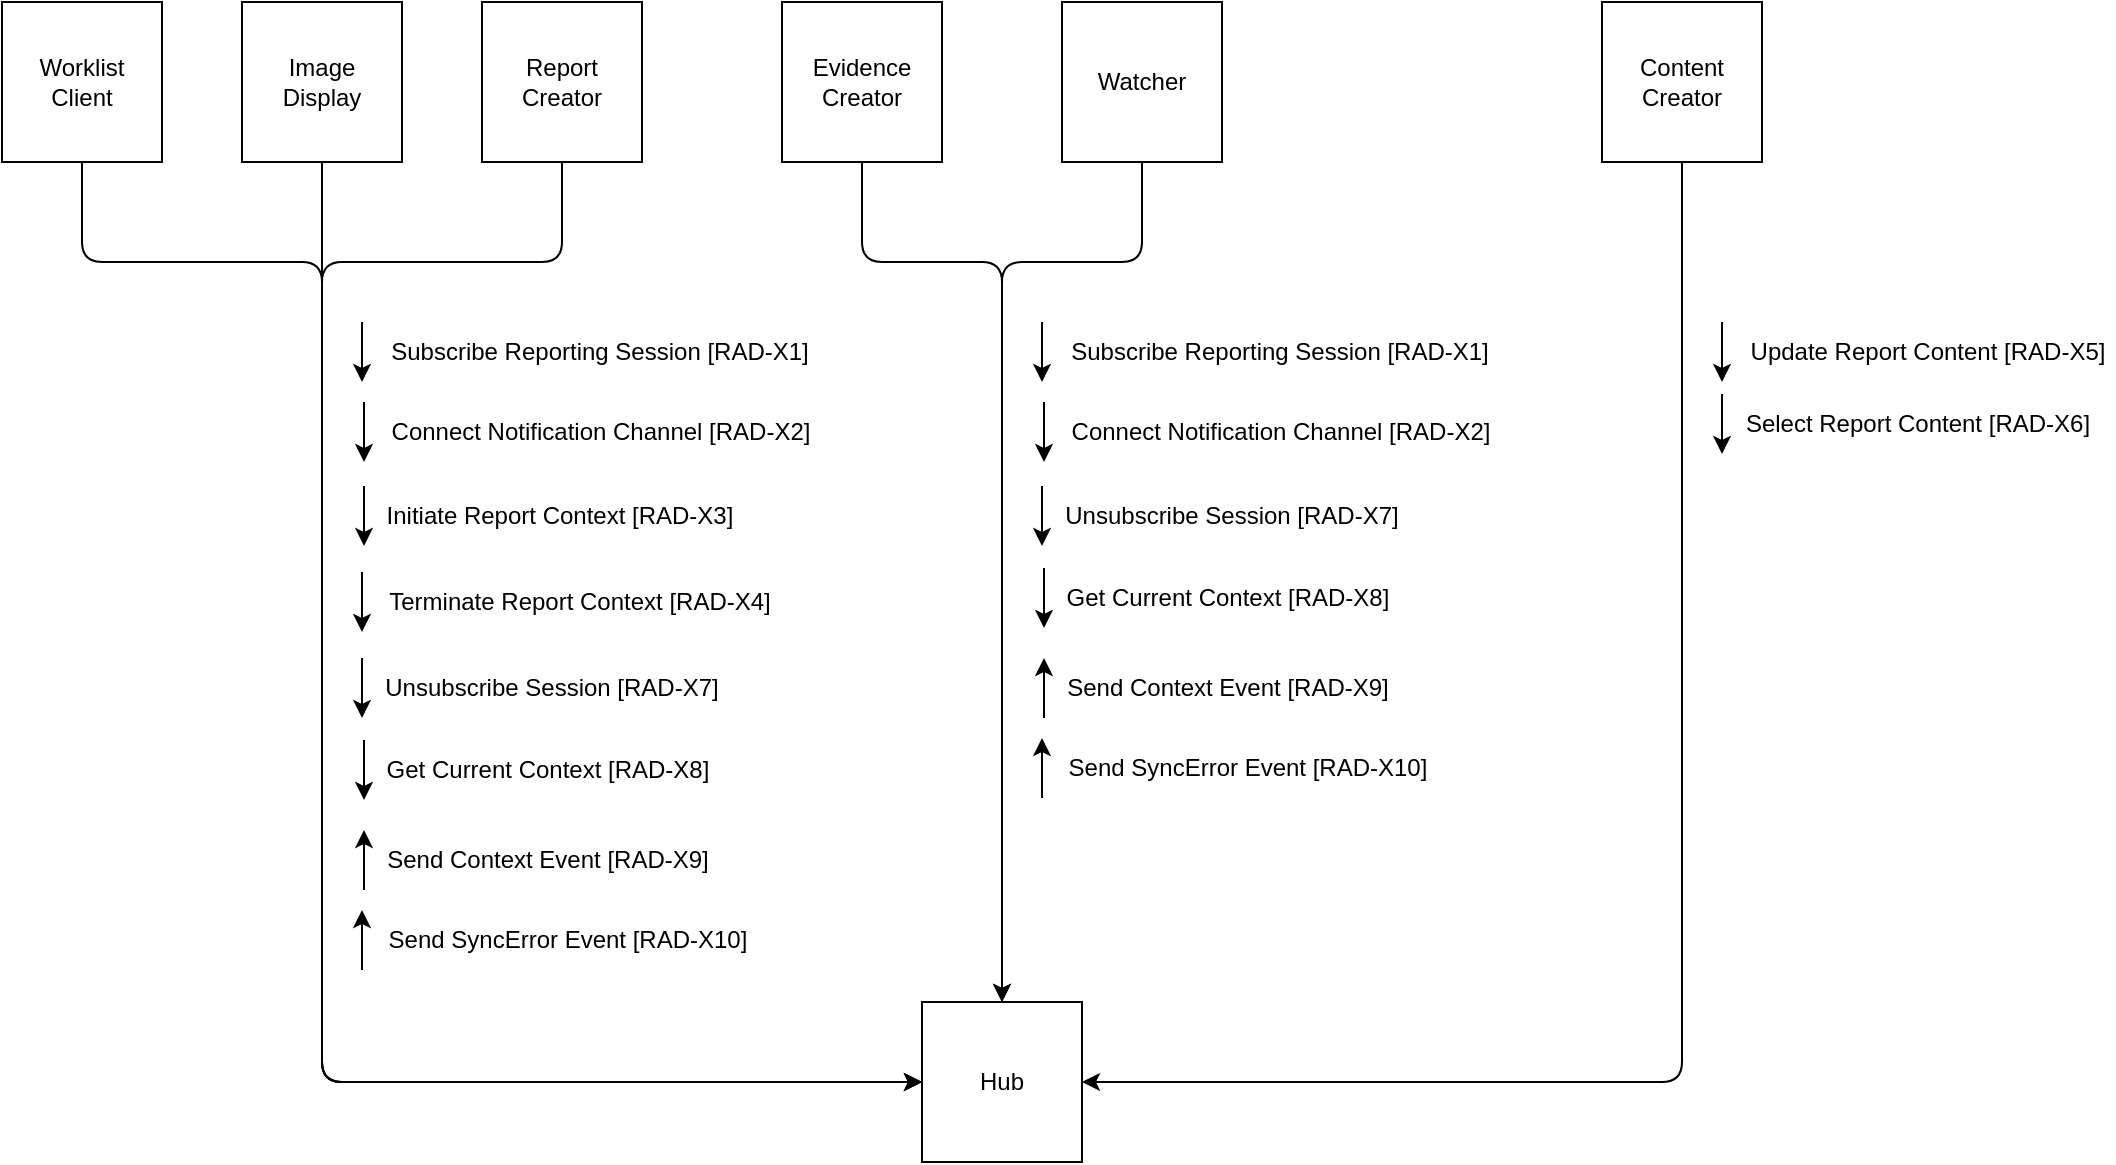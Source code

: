 <mxfile>
    <diagram id="w9eKzpSiwHvzKklawYqQ" name="Full Actors Only">
        <mxGraphModel dx="1418" dy="1576" grid="1" gridSize="10" guides="1" tooltips="1" connect="1" arrows="1" fold="1" page="1" pageScale="1" pageWidth="850" pageHeight="1100" math="0" shadow="0">
            <root>
                <mxCell id="0"/>
                <mxCell id="1" parent="0"/>
                <mxCell id="3" style="edgeStyle=none;html=1;exitX=0.5;exitY=1;exitDx=0;exitDy=0;" edge="1" parent="1" source="gMexnicsG44GviGb2K0t-1">
                    <mxGeometry relative="1" as="geometry">
                        <mxPoint x="-320" y="410" as="targetPoint"/>
                        <Array as="points">
                            <mxPoint x="-740"/>
                            <mxPoint x="-620"/>
                            <mxPoint x="-620" y="410"/>
                        </Array>
                    </mxGeometry>
                </mxCell>
                <mxCell id="gMexnicsG44GviGb2K0t-1" value="Worklist&lt;br&gt;Client" style="whiteSpace=wrap;html=1;aspect=fixed;" parent="1" vertex="1">
                    <mxGeometry x="-780" y="-130" width="80" height="80" as="geometry"/>
                </mxCell>
                <mxCell id="u-3bDec00EcQlva4bvqx-18" style="edgeStyle=none;html=1;exitX=0.5;exitY=1;exitDx=0;exitDy=0;entryX=0;entryY=0.5;entryDx=0;entryDy=0;" parent="1" source="gMexnicsG44GviGb2K0t-2" target="gMexnicsG44GviGb2K0t-4" edge="1">
                    <mxGeometry relative="1" as="geometry">
                        <Array as="points">
                            <mxPoint x="-620" y="410"/>
                        </Array>
                    </mxGeometry>
                </mxCell>
                <mxCell id="gMexnicsG44GviGb2K0t-2" value="Image&lt;br&gt;Display" style="whiteSpace=wrap;html=1;aspect=fixed;" parent="1" vertex="1">
                    <mxGeometry x="-660" y="-130" width="80" height="80" as="geometry"/>
                </mxCell>
                <mxCell id="2" style="edgeStyle=none;html=1;exitX=0.5;exitY=1;exitDx=0;exitDy=0;entryX=0;entryY=0.5;entryDx=0;entryDy=0;" edge="1" parent="1" source="gMexnicsG44GviGb2K0t-3" target="gMexnicsG44GviGb2K0t-4">
                    <mxGeometry relative="1" as="geometry">
                        <Array as="points">
                            <mxPoint x="-500"/>
                            <mxPoint x="-620"/>
                            <mxPoint x="-620" y="410"/>
                        </Array>
                    </mxGeometry>
                </mxCell>
                <mxCell id="gMexnicsG44GviGb2K0t-3" value="Report Creator" style="whiteSpace=wrap;html=1;aspect=fixed;" parent="1" vertex="1">
                    <mxGeometry x="-540" y="-130" width="80" height="80" as="geometry"/>
                </mxCell>
                <mxCell id="gMexnicsG44GviGb2K0t-4" value="Hub" style="whiteSpace=wrap;html=1;aspect=fixed;" parent="1" vertex="1">
                    <mxGeometry x="-320" y="370" width="80" height="80" as="geometry"/>
                </mxCell>
                <mxCell id="u-3bDec00EcQlva4bvqx-17" value="" style="group" parent="1" vertex="1" connectable="0">
                    <mxGeometry x="-600" y="30" width="229" height="324" as="geometry"/>
                </mxCell>
                <mxCell id="u-3bDec00EcQlva4bvqx-1" value="" style="endArrow=classic;html=1;rounded=0;startArrow=none;startFill=0;endFill=1;" parent="u-3bDec00EcQlva4bvqx-17" edge="1">
                    <mxGeometry width="50" height="50" relative="1" as="geometry">
                        <mxPoint as="sourcePoint"/>
                        <mxPoint y="30" as="targetPoint"/>
                    </mxGeometry>
                </mxCell>
                <mxCell id="u-3bDec00EcQlva4bvqx-2" value="Subscribe Reporting Session [RAD-X1]" style="text;html=1;strokeColor=none;fillColor=none;align=center;verticalAlign=middle;whiteSpace=wrap;rounded=0;" parent="u-3bDec00EcQlva4bvqx-17" vertex="1">
                    <mxGeometry x="10" width="218" height="30" as="geometry"/>
                </mxCell>
                <mxCell id="u-3bDec00EcQlva4bvqx-3" value="" style="endArrow=none;html=1;rounded=0;startArrow=classic;startFill=1;endFill=0;" parent="u-3bDec00EcQlva4bvqx-17" edge="1">
                    <mxGeometry width="50" height="50" relative="1" as="geometry">
                        <mxPoint x="1" y="254" as="sourcePoint"/>
                        <mxPoint x="1" y="284" as="targetPoint"/>
                    </mxGeometry>
                </mxCell>
                <mxCell id="u-3bDec00EcQlva4bvqx-4" value="Send Context Event [RAD-X9]" style="text;html=1;strokeColor=none;fillColor=none;align=center;verticalAlign=middle;whiteSpace=wrap;rounded=0;" parent="u-3bDec00EcQlva4bvqx-17" vertex="1">
                    <mxGeometry x="10" y="254" width="166" height="30" as="geometry"/>
                </mxCell>
                <mxCell id="u-3bDec00EcQlva4bvqx-5" value="" style="endArrow=classic;html=1;rounded=0;" parent="u-3bDec00EcQlva4bvqx-17" edge="1">
                    <mxGeometry width="50" height="50" relative="1" as="geometry">
                        <mxPoint x="1" y="40" as="sourcePoint"/>
                        <mxPoint x="1" y="70" as="targetPoint"/>
                    </mxGeometry>
                </mxCell>
                <mxCell id="u-3bDec00EcQlva4bvqx-6" value="Connect Notification Channel [RAD-X2]" style="text;html=1;strokeColor=none;fillColor=none;align=center;verticalAlign=middle;whiteSpace=wrap;rounded=0;" parent="u-3bDec00EcQlva4bvqx-17" vertex="1">
                    <mxGeometry x="10" y="40" width="219" height="30" as="geometry"/>
                </mxCell>
                <mxCell id="u-3bDec00EcQlva4bvqx-7" value="" style="endArrow=classic;html=1;rounded=0;" parent="u-3bDec00EcQlva4bvqx-17" edge="1">
                    <mxGeometry width="50" height="50" relative="1" as="geometry">
                        <mxPoint y="125" as="sourcePoint"/>
                        <mxPoint y="155" as="targetPoint"/>
                    </mxGeometry>
                </mxCell>
                <mxCell id="u-3bDec00EcQlva4bvqx-8" value="Terminate Report Context [RAD-X4]" style="text;html=1;strokeColor=none;fillColor=none;align=center;verticalAlign=middle;whiteSpace=wrap;rounded=0;" parent="u-3bDec00EcQlva4bvqx-17" vertex="1">
                    <mxGeometry x="10" y="125" width="198" height="30" as="geometry"/>
                </mxCell>
                <mxCell id="u-3bDec00EcQlva4bvqx-9" value="" style="endArrow=classic;html=1;rounded=0;startArrow=none;startFill=0;endFill=1;" parent="u-3bDec00EcQlva4bvqx-17" edge="1">
                    <mxGeometry width="50" height="50" relative="1" as="geometry">
                        <mxPoint x="1" y="209" as="sourcePoint"/>
                        <mxPoint x="1" y="239" as="targetPoint"/>
                    </mxGeometry>
                </mxCell>
                <mxCell id="u-3bDec00EcQlva4bvqx-10" value="Get Current Context [RAD-X8]" style="text;html=1;strokeColor=none;fillColor=none;align=center;verticalAlign=middle;whiteSpace=wrap;rounded=0;" parent="u-3bDec00EcQlva4bvqx-17" vertex="1">
                    <mxGeometry x="10" y="209" width="166" height="30" as="geometry"/>
                </mxCell>
                <mxCell id="u-3bDec00EcQlva4bvqx-11" value="" style="endArrow=none;html=1;rounded=0;startArrow=classic;startFill=1;endFill=0;" parent="u-3bDec00EcQlva4bvqx-17" edge="1">
                    <mxGeometry width="50" height="50" relative="1" as="geometry">
                        <mxPoint y="294" as="sourcePoint"/>
                        <mxPoint y="324" as="targetPoint"/>
                    </mxGeometry>
                </mxCell>
                <mxCell id="u-3bDec00EcQlva4bvqx-12" value="Send SyncError Event [RAD-X10]" style="text;html=1;strokeColor=none;fillColor=none;align=center;verticalAlign=middle;whiteSpace=wrap;rounded=0;" parent="u-3bDec00EcQlva4bvqx-17" vertex="1">
                    <mxGeometry x="10" y="294" width="186" height="30" as="geometry"/>
                </mxCell>
                <mxCell id="u-3bDec00EcQlva4bvqx-13" value="" style="endArrow=classic;html=1;rounded=0;startArrow=none;startFill=0;endFill=1;" parent="u-3bDec00EcQlva4bvqx-17" edge="1">
                    <mxGeometry width="50" height="50" relative="1" as="geometry">
                        <mxPoint y="168" as="sourcePoint"/>
                        <mxPoint y="198" as="targetPoint"/>
                    </mxGeometry>
                </mxCell>
                <mxCell id="u-3bDec00EcQlva4bvqx-14" value="Unsubscribe Session [RAD-X7]" style="text;html=1;strokeColor=none;fillColor=none;align=center;verticalAlign=middle;whiteSpace=wrap;rounded=0;" parent="u-3bDec00EcQlva4bvqx-17" vertex="1">
                    <mxGeometry x="10" y="168" width="170" height="30" as="geometry"/>
                </mxCell>
                <mxCell id="u-3bDec00EcQlva4bvqx-15" value="" style="endArrow=classic;html=1;rounded=0;" parent="u-3bDec00EcQlva4bvqx-17" edge="1">
                    <mxGeometry width="50" height="50" relative="1" as="geometry">
                        <mxPoint x="1" y="82" as="sourcePoint"/>
                        <mxPoint x="1" y="112" as="targetPoint"/>
                    </mxGeometry>
                </mxCell>
                <mxCell id="u-3bDec00EcQlva4bvqx-16" value="Initiate Report Context [RAD-X3]" style="text;html=1;strokeColor=none;fillColor=none;align=center;verticalAlign=middle;whiteSpace=wrap;rounded=0;" parent="u-3bDec00EcQlva4bvqx-17" vertex="1">
                    <mxGeometry x="10" y="82" width="178" height="30" as="geometry"/>
                </mxCell>
                <mxCell id="4" style="edgeStyle=none;html=1;exitX=0.5;exitY=1;exitDx=0;exitDy=0;entryX=0.5;entryY=0;entryDx=0;entryDy=0;" edge="1" parent="1" source="u-3bDec00EcQlva4bvqx-21" target="gMexnicsG44GviGb2K0t-4">
                    <mxGeometry relative="1" as="geometry">
                        <Array as="points">
                            <mxPoint x="-350"/>
                            <mxPoint x="-280"/>
                        </Array>
                    </mxGeometry>
                </mxCell>
                <mxCell id="u-3bDec00EcQlva4bvqx-21" value="Evidence Creator" style="whiteSpace=wrap;html=1;aspect=fixed;" parent="1" vertex="1">
                    <mxGeometry x="-390" y="-130" width="80" height="80" as="geometry"/>
                </mxCell>
                <mxCell id="R6qVMPqXuL_3hM2V6tge-15" style="edgeStyle=none;html=1;exitX=0.5;exitY=1;exitDx=0;exitDy=0;entryX=0.5;entryY=0;entryDx=0;entryDy=0;" parent="1" source="u-3bDec00EcQlva4bvqx-22" target="gMexnicsG44GviGb2K0t-4" edge="1">
                    <mxGeometry relative="1" as="geometry">
                        <Array as="points">
                            <mxPoint x="-210"/>
                            <mxPoint x="-280"/>
                        </Array>
                    </mxGeometry>
                </mxCell>
                <mxCell id="u-3bDec00EcQlva4bvqx-22" value="Watcher" style="whiteSpace=wrap;html=1;aspect=fixed;" parent="1" vertex="1">
                    <mxGeometry x="-250" y="-130" width="80" height="80" as="geometry"/>
                </mxCell>
                <mxCell id="R6qVMPqXuL_3hM2V6tge-13" value="" style="group" parent="1" vertex="1" connectable="0">
                    <mxGeometry x="-260" y="30" width="229" height="238" as="geometry"/>
                </mxCell>
                <mxCell id="R6qVMPqXuL_3hM2V6tge-1" value="" style="endArrow=classic;html=1;rounded=0;startArrow=none;startFill=0;endFill=1;" parent="R6qVMPqXuL_3hM2V6tge-13" edge="1">
                    <mxGeometry width="50" height="50" relative="1" as="geometry">
                        <mxPoint as="sourcePoint"/>
                        <mxPoint y="30" as="targetPoint"/>
                    </mxGeometry>
                </mxCell>
                <mxCell id="R6qVMPqXuL_3hM2V6tge-2" value="Subscribe Reporting Session [RAD-X1]" style="text;html=1;strokeColor=none;fillColor=none;align=center;verticalAlign=middle;whiteSpace=wrap;rounded=0;" parent="R6qVMPqXuL_3hM2V6tge-13" vertex="1">
                    <mxGeometry x="10" width="218" height="30" as="geometry"/>
                </mxCell>
                <mxCell id="R6qVMPqXuL_3hM2V6tge-3" value="" style="endArrow=none;html=1;rounded=0;startArrow=classic;startFill=1;endFill=0;" parent="R6qVMPqXuL_3hM2V6tge-13" edge="1">
                    <mxGeometry width="50" height="50" relative="1" as="geometry">
                        <mxPoint x="1" y="168" as="sourcePoint"/>
                        <mxPoint x="1" y="198" as="targetPoint"/>
                    </mxGeometry>
                </mxCell>
                <mxCell id="R6qVMPqXuL_3hM2V6tge-4" value="Send Context Event [RAD-X9]" style="text;html=1;strokeColor=none;fillColor=none;align=center;verticalAlign=middle;whiteSpace=wrap;rounded=0;" parent="R6qVMPqXuL_3hM2V6tge-13" vertex="1">
                    <mxGeometry x="10" y="168" width="166" height="30" as="geometry"/>
                </mxCell>
                <mxCell id="R6qVMPqXuL_3hM2V6tge-5" value="" style="endArrow=classic;html=1;rounded=0;" parent="R6qVMPqXuL_3hM2V6tge-13" edge="1">
                    <mxGeometry width="50" height="50" relative="1" as="geometry">
                        <mxPoint x="1" y="40" as="sourcePoint"/>
                        <mxPoint x="1" y="70" as="targetPoint"/>
                    </mxGeometry>
                </mxCell>
                <mxCell id="R6qVMPqXuL_3hM2V6tge-6" value="Connect Notification Channel [RAD-X2]" style="text;html=1;strokeColor=none;fillColor=none;align=center;verticalAlign=middle;whiteSpace=wrap;rounded=0;" parent="R6qVMPqXuL_3hM2V6tge-13" vertex="1">
                    <mxGeometry x="10" y="40" width="219" height="30" as="geometry"/>
                </mxCell>
                <mxCell id="R6qVMPqXuL_3hM2V6tge-7" value="" style="endArrow=classic;html=1;rounded=0;startArrow=none;startFill=0;endFill=1;" parent="R6qVMPqXuL_3hM2V6tge-13" edge="1">
                    <mxGeometry width="50" height="50" relative="1" as="geometry">
                        <mxPoint x="1" y="123" as="sourcePoint"/>
                        <mxPoint x="1" y="153" as="targetPoint"/>
                    </mxGeometry>
                </mxCell>
                <mxCell id="R6qVMPqXuL_3hM2V6tge-8" value="Get Current Context [RAD-X8]" style="text;html=1;strokeColor=none;fillColor=none;align=center;verticalAlign=middle;whiteSpace=wrap;rounded=0;" parent="R6qVMPqXuL_3hM2V6tge-13" vertex="1">
                    <mxGeometry x="10" y="123" width="166" height="30" as="geometry"/>
                </mxCell>
                <mxCell id="R6qVMPqXuL_3hM2V6tge-9" value="" style="endArrow=none;html=1;rounded=0;startArrow=classic;startFill=1;endFill=0;" parent="R6qVMPqXuL_3hM2V6tge-13" edge="1">
                    <mxGeometry width="50" height="50" relative="1" as="geometry">
                        <mxPoint y="208" as="sourcePoint"/>
                        <mxPoint y="238" as="targetPoint"/>
                    </mxGeometry>
                </mxCell>
                <mxCell id="R6qVMPqXuL_3hM2V6tge-10" value="Send SyncError Event [RAD-X10]" style="text;html=1;strokeColor=none;fillColor=none;align=center;verticalAlign=middle;whiteSpace=wrap;rounded=0;" parent="R6qVMPqXuL_3hM2V6tge-13" vertex="1">
                    <mxGeometry x="10" y="208" width="186" height="30" as="geometry"/>
                </mxCell>
                <mxCell id="R6qVMPqXuL_3hM2V6tge-11" value="" style="endArrow=classic;html=1;rounded=0;startArrow=none;startFill=0;endFill=1;" parent="R6qVMPqXuL_3hM2V6tge-13" edge="1">
                    <mxGeometry width="50" height="50" relative="1" as="geometry">
                        <mxPoint y="82" as="sourcePoint"/>
                        <mxPoint y="112" as="targetPoint"/>
                    </mxGeometry>
                </mxCell>
                <mxCell id="R6qVMPqXuL_3hM2V6tge-12" value="Unsubscribe Session [RAD-X7]" style="text;html=1;strokeColor=none;fillColor=none;align=center;verticalAlign=middle;whiteSpace=wrap;rounded=0;" parent="R6qVMPqXuL_3hM2V6tge-13" vertex="1">
                    <mxGeometry x="10" y="82" width="170" height="30" as="geometry"/>
                </mxCell>
                <mxCell id="R6qVMPqXuL_3hM2V6tge-18" style="edgeStyle=none;html=1;exitX=0.5;exitY=1;exitDx=0;exitDy=0;entryX=1;entryY=0.5;entryDx=0;entryDy=0;" parent="1" source="R6qVMPqXuL_3hM2V6tge-17" target="gMexnicsG44GviGb2K0t-4" edge="1">
                    <mxGeometry relative="1" as="geometry">
                        <Array as="points">
                            <mxPoint x="60" y="410"/>
                        </Array>
                    </mxGeometry>
                </mxCell>
                <mxCell id="R6qVMPqXuL_3hM2V6tge-17" value="Content Creator" style="whiteSpace=wrap;html=1;aspect=fixed;" parent="1" vertex="1">
                    <mxGeometry x="20" y="-130" width="80" height="80" as="geometry"/>
                </mxCell>
                <mxCell id="VWrqGPMbiMX-ikQacddM-5" value="" style="group" parent="1" vertex="1" connectable="0">
                    <mxGeometry x="80" y="30" width="196" height="66" as="geometry"/>
                </mxCell>
                <mxCell id="VWrqGPMbiMX-ikQacddM-1" value="" style="endArrow=classic;html=1;rounded=0;" parent="VWrqGPMbiMX-ikQacddM-5" edge="1">
                    <mxGeometry width="50" height="50" relative="1" as="geometry">
                        <mxPoint as="sourcePoint"/>
                        <mxPoint y="30" as="targetPoint"/>
                    </mxGeometry>
                </mxCell>
                <mxCell id="VWrqGPMbiMX-ikQacddM-2" value="Update Report Content [RAD-X5]" style="text;html=1;strokeColor=none;fillColor=none;align=center;verticalAlign=middle;whiteSpace=wrap;rounded=0;" parent="VWrqGPMbiMX-ikQacddM-5" vertex="1">
                    <mxGeometry x="10" width="186" height="30" as="geometry"/>
                </mxCell>
                <mxCell id="VWrqGPMbiMX-ikQacddM-3" value="" style="endArrow=classic;html=1;rounded=0;" parent="VWrqGPMbiMX-ikQacddM-5" edge="1">
                    <mxGeometry width="50" height="50" relative="1" as="geometry">
                        <mxPoint y="36" as="sourcePoint"/>
                        <mxPoint y="66" as="targetPoint"/>
                    </mxGeometry>
                </mxCell>
                <mxCell id="VWrqGPMbiMX-ikQacddM-4" value="Select Report Content [RAD-X6]" style="text;html=1;strokeColor=none;fillColor=none;align=center;verticalAlign=middle;whiteSpace=wrap;rounded=0;" parent="VWrqGPMbiMX-ikQacddM-5" vertex="1">
                    <mxGeometry x="10" y="36" width="176" height="30" as="geometry"/>
                </mxCell>
            </root>
        </mxGraphModel>
    </diagram>
    <diagram id="iCQe9GTO-GKxjVcRi_pD" name="Driving and Synchronizing">
        <mxGraphModel dx="1585" dy="557" grid="1" gridSize="10" guides="1" tooltips="1" connect="1" arrows="1" fold="1" page="1" pageScale="1" pageWidth="850" pageHeight="1100" math="0" shadow="0">
            <root>
                <mxCell id="0"/>
                <mxCell id="1" parent="0"/>
                <mxCell id="oNezKdZABkF3Tnf8FxfF-1" style="edgeStyle=orthogonalEdgeStyle;rounded=0;orthogonalLoop=1;jettySize=auto;html=1;entryX=0.5;entryY=0;entryDx=0;entryDy=0;endArrow=none;endFill=0;" parent="1" source="oNezKdZABkF3Tnf8FxfF-2" target="oNezKdZABkF3Tnf8FxfF-3" edge="1">
                    <mxGeometry relative="1" as="geometry"/>
                </mxCell>
                <mxCell id="oNezKdZABkF3Tnf8FxfF-2" value="Content Sharing Application" style="whiteSpace=wrap;html=1;aspect=fixed;" parent="1" vertex="1">
                    <mxGeometry x="260" y="18" width="80" height="80" as="geometry"/>
                </mxCell>
                <mxCell id="oNezKdZABkF3Tnf8FxfF-3" value="Hub" style="whiteSpace=wrap;html=1;aspect=fixed;" parent="1" vertex="1">
                    <mxGeometry x="260" y="570" width="80" height="80" as="geometry"/>
                </mxCell>
                <mxCell id="oNezKdZABkF3Tnf8FxfF-4" style="edgeStyle=orthogonalEdgeStyle;html=1;entryX=1;entryY=0.5;entryDx=0;entryDy=0;startArrow=none;startFill=0;endArrow=none;endFill=0;exitX=0.5;exitY=1;exitDx=0;exitDy=0;rounded=0;" parent="1" source="oNezKdZABkF3Tnf8FxfF-5" target="oNezKdZABkF3Tnf8FxfF-3" edge="1">
                    <mxGeometry relative="1" as="geometry"/>
                </mxCell>
                <mxCell id="oNezKdZABkF3Tnf8FxfF-5" value="Synchronizing Application" style="whiteSpace=wrap;html=1;aspect=fixed;" parent="1" vertex="1">
                    <mxGeometry x="630" y="18" width="80" height="80" as="geometry"/>
                </mxCell>
                <mxCell id="oNezKdZABkF3Tnf8FxfF-6" style="edgeStyle=orthogonalEdgeStyle;rounded=0;html=1;entryX=0;entryY=0.5;entryDx=0;entryDy=0;startArrow=none;startFill=0;endArrow=none;endFill=0;exitX=0.5;exitY=1;exitDx=0;exitDy=0;" parent="1" source="oNezKdZABkF3Tnf8FxfF-7" target="oNezKdZABkF3Tnf8FxfF-3" edge="1">
                    <mxGeometry relative="1" as="geometry"/>
                </mxCell>
                <mxCell id="oNezKdZABkF3Tnf8FxfF-7" value="Driving Application" style="whiteSpace=wrap;html=1;aspect=fixed;" parent="1" vertex="1">
                    <mxGeometry x="-120" y="18" width="80" height="80" as="geometry"/>
                </mxCell>
                <mxCell id="oNezKdZABkF3Tnf8FxfF-8" value="" style="endArrow=classic;html=1;rounded=0;startArrow=none;startFill=0;endFill=1;" parent="1" edge="1">
                    <mxGeometry width="50" height="50" relative="1" as="geometry">
                        <mxPoint x="-40" y="120" as="sourcePoint"/>
                        <mxPoint x="-40" y="150" as="targetPoint"/>
                    </mxGeometry>
                </mxCell>
                <mxCell id="oNezKdZABkF3Tnf8FxfF-9" value="Subscribe Reporting Session [RAD-X1]" style="text;html=1;strokeColor=none;fillColor=none;align=center;verticalAlign=middle;whiteSpace=wrap;rounded=0;" parent="1" vertex="1">
                    <mxGeometry x="-30" y="120" width="218" height="30" as="geometry"/>
                </mxCell>
                <mxCell id="oNezKdZABkF3Tnf8FxfF-10" value="" style="endArrow=none;html=1;rounded=0;startArrow=classic;startFill=1;endFill=0;" parent="1" edge="1">
                    <mxGeometry width="50" height="50" relative="1" as="geometry">
                        <mxPoint x="-39" y="374" as="sourcePoint"/>
                        <mxPoint x="-39" y="404" as="targetPoint"/>
                    </mxGeometry>
                </mxCell>
                <mxCell id="oNezKdZABkF3Tnf8FxfF-11" value="Send Context Event [RAD-X9]" style="text;html=1;strokeColor=none;fillColor=none;align=center;verticalAlign=middle;whiteSpace=wrap;rounded=0;" parent="1" vertex="1">
                    <mxGeometry x="-30" y="374" width="166" height="30" as="geometry"/>
                </mxCell>
                <mxCell id="oNezKdZABkF3Tnf8FxfF-12" value="" style="endArrow=classic;html=1;rounded=0;" parent="1" edge="1">
                    <mxGeometry width="50" height="50" relative="1" as="geometry">
                        <mxPoint x="-39" y="160" as="sourcePoint"/>
                        <mxPoint x="-39" y="190" as="targetPoint"/>
                    </mxGeometry>
                </mxCell>
                <mxCell id="oNezKdZABkF3Tnf8FxfF-13" value="Connect Notification Channel [RAD-X2]" style="text;html=1;strokeColor=none;fillColor=none;align=center;verticalAlign=middle;whiteSpace=wrap;rounded=0;" parent="1" vertex="1">
                    <mxGeometry x="-30" y="160" width="219" height="30" as="geometry"/>
                </mxCell>
                <mxCell id="oNezKdZABkF3Tnf8FxfF-14" value="" style="endArrow=classic;html=1;rounded=0;" parent="1" edge="1">
                    <mxGeometry width="50" height="50" relative="1" as="geometry">
                        <mxPoint x="-40" y="245" as="sourcePoint"/>
                        <mxPoint x="-40" y="275" as="targetPoint"/>
                    </mxGeometry>
                </mxCell>
                <mxCell id="oNezKdZABkF3Tnf8FxfF-15" value="Terminate Report Context [RAD-X4]" style="text;html=1;strokeColor=none;fillColor=none;align=center;verticalAlign=middle;whiteSpace=wrap;rounded=0;" parent="1" vertex="1">
                    <mxGeometry x="-30" y="245" width="198" height="30" as="geometry"/>
                </mxCell>
                <mxCell id="oNezKdZABkF3Tnf8FxfF-18" value="" style="endArrow=classic;html=1;rounded=0;startArrow=none;startFill=0;endFill=1;" parent="1" edge="1">
                    <mxGeometry width="50" height="50" relative="1" as="geometry">
                        <mxPoint x="-39" y="329" as="sourcePoint"/>
                        <mxPoint x="-39" y="359" as="targetPoint"/>
                    </mxGeometry>
                </mxCell>
                <mxCell id="oNezKdZABkF3Tnf8FxfF-19" value="Get Current Context [RAD-X8]" style="text;html=1;strokeColor=none;fillColor=none;align=center;verticalAlign=middle;whiteSpace=wrap;rounded=0;" parent="1" vertex="1">
                    <mxGeometry x="-30" y="329" width="166" height="30" as="geometry"/>
                </mxCell>
                <mxCell id="oNezKdZABkF3Tnf8FxfF-20" value="" style="endArrow=none;html=1;rounded=0;startArrow=classic;startFill=1;endFill=0;" parent="1" edge="1">
                    <mxGeometry width="50" height="50" relative="1" as="geometry">
                        <mxPoint x="-40" y="414" as="sourcePoint"/>
                        <mxPoint x="-40" y="444" as="targetPoint"/>
                    </mxGeometry>
                </mxCell>
                <mxCell id="oNezKdZABkF3Tnf8FxfF-21" value="Send SyncError Event [RAD-X10]" style="text;html=1;strokeColor=none;fillColor=none;align=center;verticalAlign=middle;whiteSpace=wrap;rounded=0;" parent="1" vertex="1">
                    <mxGeometry x="-30" y="414" width="186" height="30" as="geometry"/>
                </mxCell>
                <mxCell id="oNezKdZABkF3Tnf8FxfF-24" value="" style="endArrow=classic;html=1;rounded=0;startArrow=none;startFill=0;endFill=1;" parent="1" edge="1">
                    <mxGeometry width="50" height="50" relative="1" as="geometry">
                        <mxPoint x="-40" y="288" as="sourcePoint"/>
                        <mxPoint x="-40" y="318" as="targetPoint"/>
                    </mxGeometry>
                </mxCell>
                <mxCell id="oNezKdZABkF3Tnf8FxfF-25" value="Unsubscribe Session [RAD-X7]" style="text;html=1;strokeColor=none;fillColor=none;align=center;verticalAlign=middle;whiteSpace=wrap;rounded=0;" parent="1" vertex="1">
                    <mxGeometry x="-30" y="288" width="170" height="30" as="geometry"/>
                </mxCell>
                <mxCell id="oNezKdZABkF3Tnf8FxfF-26" value="" style="endArrow=classic;html=1;rounded=0;" parent="1" edge="1">
                    <mxGeometry width="50" height="50" relative="1" as="geometry">
                        <mxPoint x="-39" y="202" as="sourcePoint"/>
                        <mxPoint x="-39" y="232" as="targetPoint"/>
                    </mxGeometry>
                </mxCell>
                <mxCell id="oNezKdZABkF3Tnf8FxfF-27" value="Initiate Report Context [RAD-X3]" style="text;html=1;strokeColor=none;fillColor=none;align=center;verticalAlign=middle;whiteSpace=wrap;rounded=0;" parent="1" vertex="1">
                    <mxGeometry x="-30" y="202" width="178" height="30" as="geometry"/>
                </mxCell>
                <mxCell id="oNezKdZABkF3Tnf8FxfF-28" value="" style="endArrow=classic;html=1;rounded=0;startArrow=none;startFill=0;endFill=1;" parent="1" edge="1">
                    <mxGeometry width="50" height="50" relative="1" as="geometry">
                        <mxPoint x="330" y="120" as="sourcePoint"/>
                        <mxPoint x="330" y="150" as="targetPoint"/>
                    </mxGeometry>
                </mxCell>
                <mxCell id="oNezKdZABkF3Tnf8FxfF-29" value="Subscribe Reporting Session [RAD-X1]" style="text;html=1;strokeColor=none;fillColor=none;align=center;verticalAlign=middle;whiteSpace=wrap;rounded=0;" parent="1" vertex="1">
                    <mxGeometry x="340" y="120" width="218" height="30" as="geometry"/>
                </mxCell>
                <mxCell id="oNezKdZABkF3Tnf8FxfF-30" value="" style="endArrow=none;html=1;rounded=0;startArrow=classic;startFill=1;endFill=0;" parent="1" edge="1">
                    <mxGeometry width="50" height="50" relative="1" as="geometry">
                        <mxPoint x="331" y="366" as="sourcePoint"/>
                        <mxPoint x="331" y="396" as="targetPoint"/>
                    </mxGeometry>
                </mxCell>
                <mxCell id="oNezKdZABkF3Tnf8FxfF-31" value="Send Context Event [RAD-X9]" style="text;html=1;strokeColor=none;fillColor=none;align=center;verticalAlign=middle;whiteSpace=wrap;rounded=0;" parent="1" vertex="1">
                    <mxGeometry x="340" y="366" width="166" height="30" as="geometry"/>
                </mxCell>
                <mxCell id="oNezKdZABkF3Tnf8FxfF-32" value="" style="endArrow=classic;html=1;rounded=0;" parent="1" edge="1">
                    <mxGeometry width="50" height="50" relative="1" as="geometry">
                        <mxPoint x="331" y="160" as="sourcePoint"/>
                        <mxPoint x="331" y="190" as="targetPoint"/>
                    </mxGeometry>
                </mxCell>
                <mxCell id="oNezKdZABkF3Tnf8FxfF-33" value="Connect Notification Channel [RAD-X2]" style="text;html=1;strokeColor=none;fillColor=none;align=center;verticalAlign=middle;whiteSpace=wrap;rounded=0;" parent="1" vertex="1">
                    <mxGeometry x="340" y="160" width="219" height="30" as="geometry"/>
                </mxCell>
                <mxCell id="oNezKdZABkF3Tnf8FxfF-36" value="" style="endArrow=classic;html=1;rounded=0;" parent="1" edge="1">
                    <mxGeometry width="50" height="50" relative="1" as="geometry">
                        <mxPoint x="330" y="203" as="sourcePoint"/>
                        <mxPoint x="330" y="233" as="targetPoint"/>
                    </mxGeometry>
                </mxCell>
                <mxCell id="oNezKdZABkF3Tnf8FxfF-37" value="Update Report Context [RAD-X5]" style="text;html=1;strokeColor=none;fillColor=none;align=center;verticalAlign=middle;whiteSpace=wrap;rounded=0;" parent="1" vertex="1">
                    <mxGeometry x="340" y="203" width="186" height="30" as="geometry"/>
                </mxCell>
                <mxCell id="oNezKdZABkF3Tnf8FxfF-38" value="" style="endArrow=classic;html=1;rounded=0;startArrow=none;startFill=0;endFill=1;" parent="1" edge="1">
                    <mxGeometry width="50" height="50" relative="1" as="geometry">
                        <mxPoint x="331" y="321" as="sourcePoint"/>
                        <mxPoint x="331" y="351" as="targetPoint"/>
                    </mxGeometry>
                </mxCell>
                <mxCell id="oNezKdZABkF3Tnf8FxfF-39" value="Get Current Context [RAD-X8]" style="text;html=1;strokeColor=none;fillColor=none;align=center;verticalAlign=middle;whiteSpace=wrap;rounded=0;" parent="1" vertex="1">
                    <mxGeometry x="340" y="321" width="166" height="30" as="geometry"/>
                </mxCell>
                <mxCell id="oNezKdZABkF3Tnf8FxfF-40" value="" style="endArrow=none;html=1;rounded=0;startArrow=classic;startFill=1;endFill=0;" parent="1" edge="1">
                    <mxGeometry width="50" height="50" relative="1" as="geometry">
                        <mxPoint x="330" y="406" as="sourcePoint"/>
                        <mxPoint x="330" y="436" as="targetPoint"/>
                    </mxGeometry>
                </mxCell>
                <mxCell id="oNezKdZABkF3Tnf8FxfF-41" value="Send SyncError Event [RAD-X10]" style="text;html=1;strokeColor=none;fillColor=none;align=center;verticalAlign=middle;whiteSpace=wrap;rounded=0;" parent="1" vertex="1">
                    <mxGeometry x="340" y="406" width="186" height="30" as="geometry"/>
                </mxCell>
                <mxCell id="oNezKdZABkF3Tnf8FxfF-42" value="" style="endArrow=classic;html=1;rounded=0;" parent="1" edge="1">
                    <mxGeometry width="50" height="50" relative="1" as="geometry">
                        <mxPoint x="330" y="239" as="sourcePoint"/>
                        <mxPoint x="330" y="269" as="targetPoint"/>
                    </mxGeometry>
                </mxCell>
                <mxCell id="oNezKdZABkF3Tnf8FxfF-43" value="Select Report Context [RAD-X6]" style="text;html=1;strokeColor=none;fillColor=none;align=center;verticalAlign=middle;whiteSpace=wrap;rounded=0;" parent="1" vertex="1">
                    <mxGeometry x="340" y="239" width="176" height="30" as="geometry"/>
                </mxCell>
                <mxCell id="oNezKdZABkF3Tnf8FxfF-44" value="" style="endArrow=classic;html=1;rounded=0;startArrow=none;startFill=0;endFill=1;" parent="1" edge="1">
                    <mxGeometry width="50" height="50" relative="1" as="geometry">
                        <mxPoint x="330" y="280" as="sourcePoint"/>
                        <mxPoint x="330" y="310" as="targetPoint"/>
                    </mxGeometry>
                </mxCell>
                <mxCell id="oNezKdZABkF3Tnf8FxfF-45" value="Unsubscribe Session [RAD-X7]" style="text;html=1;strokeColor=none;fillColor=none;align=center;verticalAlign=middle;whiteSpace=wrap;rounded=0;" parent="1" vertex="1">
                    <mxGeometry x="340" y="280" width="170" height="30" as="geometry"/>
                </mxCell>
                <mxCell id="oNezKdZABkF3Tnf8FxfF-48" value="" style="endArrow=classic;html=1;rounded=0;startArrow=none;startFill=0;endFill=1;" parent="1" edge="1">
                    <mxGeometry width="50" height="50" relative="1" as="geometry">
                        <mxPoint x="710" y="120" as="sourcePoint"/>
                        <mxPoint x="710" y="150" as="targetPoint"/>
                    </mxGeometry>
                </mxCell>
                <mxCell id="oNezKdZABkF3Tnf8FxfF-49" value="Subscribe Reporting Session [RAD-X1]" style="text;html=1;strokeColor=none;fillColor=none;align=center;verticalAlign=middle;whiteSpace=wrap;rounded=0;" parent="1" vertex="1">
                    <mxGeometry x="720" y="120" width="218" height="30" as="geometry"/>
                </mxCell>
                <mxCell id="oNezKdZABkF3Tnf8FxfF-50" value="" style="endArrow=none;html=1;rounded=0;startArrow=classic;startFill=1;endFill=0;" parent="1" edge="1">
                    <mxGeometry width="50" height="50" relative="1" as="geometry">
                        <mxPoint x="711" y="288" as="sourcePoint"/>
                        <mxPoint x="711" y="318" as="targetPoint"/>
                    </mxGeometry>
                </mxCell>
                <mxCell id="oNezKdZABkF3Tnf8FxfF-51" value="Send Context Event [RAD-X9]" style="text;html=1;strokeColor=none;fillColor=none;align=center;verticalAlign=middle;whiteSpace=wrap;rounded=0;" parent="1" vertex="1">
                    <mxGeometry x="720" y="288" width="166" height="30" as="geometry"/>
                </mxCell>
                <mxCell id="oNezKdZABkF3Tnf8FxfF-52" value="" style="endArrow=classic;html=1;rounded=0;" parent="1" edge="1">
                    <mxGeometry width="50" height="50" relative="1" as="geometry">
                        <mxPoint x="711" y="160" as="sourcePoint"/>
                        <mxPoint x="711" y="190" as="targetPoint"/>
                    </mxGeometry>
                </mxCell>
                <mxCell id="oNezKdZABkF3Tnf8FxfF-53" value="Connect Notification Channel [RAD-X2]" style="text;html=1;strokeColor=none;fillColor=none;align=center;verticalAlign=middle;whiteSpace=wrap;rounded=0;" parent="1" vertex="1">
                    <mxGeometry x="720" y="160" width="219" height="30" as="geometry"/>
                </mxCell>
                <mxCell id="oNezKdZABkF3Tnf8FxfF-58" value="" style="endArrow=classic;html=1;rounded=0;startArrow=none;startFill=0;endFill=1;" parent="1" edge="1">
                    <mxGeometry width="50" height="50" relative="1" as="geometry">
                        <mxPoint x="711" y="243" as="sourcePoint"/>
                        <mxPoint x="711" y="273" as="targetPoint"/>
                    </mxGeometry>
                </mxCell>
                <mxCell id="oNezKdZABkF3Tnf8FxfF-59" value="Get Current Context [RAD-X8]" style="text;html=1;strokeColor=none;fillColor=none;align=center;verticalAlign=middle;whiteSpace=wrap;rounded=0;" parent="1" vertex="1">
                    <mxGeometry x="720" y="243" width="166" height="30" as="geometry"/>
                </mxCell>
                <mxCell id="oNezKdZABkF3Tnf8FxfF-60" value="" style="endArrow=none;html=1;rounded=0;startArrow=classic;startFill=1;endFill=0;" parent="1" edge="1">
                    <mxGeometry width="50" height="50" relative="1" as="geometry">
                        <mxPoint x="710" y="328" as="sourcePoint"/>
                        <mxPoint x="710" y="358" as="targetPoint"/>
                    </mxGeometry>
                </mxCell>
                <mxCell id="oNezKdZABkF3Tnf8FxfF-61" value="Send SyncError Event [RAD-X10]" style="text;html=1;strokeColor=none;fillColor=none;align=center;verticalAlign=middle;whiteSpace=wrap;rounded=0;" parent="1" vertex="1">
                    <mxGeometry x="720" y="328" width="186" height="30" as="geometry"/>
                </mxCell>
                <mxCell id="oNezKdZABkF3Tnf8FxfF-64" value="" style="endArrow=classic;html=1;rounded=0;startArrow=none;startFill=0;endFill=1;" parent="1" edge="1">
                    <mxGeometry width="50" height="50" relative="1" as="geometry">
                        <mxPoint x="710" y="202" as="sourcePoint"/>
                        <mxPoint x="710" y="232" as="targetPoint"/>
                    </mxGeometry>
                </mxCell>
                <mxCell id="oNezKdZABkF3Tnf8FxfF-65" value="Unsubscribe Session [RAD-X7]" style="text;html=1;strokeColor=none;fillColor=none;align=center;verticalAlign=middle;whiteSpace=wrap;rounded=0;" parent="1" vertex="1">
                    <mxGeometry x="720" y="202" width="170" height="30" as="geometry"/>
                </mxCell>
                <mxCell id="oNezKdZABkF3Tnf8FxfF-68" value="Worklist Display" style="whiteSpace=wrap;html=1;aspect=fixed;" parent="1" vertex="1">
                    <mxGeometry x="-300" y="18" width="80" height="80" as="geometry"/>
                </mxCell>
                <mxCell id="oNezKdZABkF3Tnf8FxfF-69" value="Image&lt;br&gt;Display" style="whiteSpace=wrap;html=1;aspect=fixed;" parent="1" vertex="1">
                    <mxGeometry x="-300" y="135" width="80" height="80" as="geometry"/>
                </mxCell>
                <mxCell id="oNezKdZABkF3Tnf8FxfF-70" value="Evidence Creator" style="whiteSpace=wrap;html=1;aspect=fixed;" parent="1" vertex="1">
                    <mxGeometry x="-300" y="250" width="80" height="80" as="geometry"/>
                </mxCell>
                <mxCell id="oNezKdZABkF3Tnf8FxfF-71" value="Report Creator" style="whiteSpace=wrap;html=1;aspect=fixed;" parent="1" vertex="1">
                    <mxGeometry x="-300" y="371" width="80" height="80" as="geometry"/>
                </mxCell>
            </root>
        </mxGraphModel>
    </diagram>
    <diagram id="3LbpRP1c5C10S2Xd7jWJ" name="Abstract Actors">
        <mxGraphModel dx="1722" dy="629" grid="1" gridSize="10" guides="1" tooltips="1" connect="1" arrows="1" fold="1" page="1" pageScale="1" pageWidth="850" pageHeight="1100" math="0" shadow="0">
            <root>
                <mxCell id="0"/>
                <mxCell id="1" parent="0"/>
                <mxCell id="-xfYkXfW-KXAMTBay67s-1" style="edgeStyle=orthogonalEdgeStyle;rounded=0;orthogonalLoop=1;jettySize=auto;html=1;entryX=0.5;entryY=0;entryDx=0;entryDy=0;endArrow=none;endFill=0;" parent="1" source="-xfYkXfW-KXAMTBay67s-2" target="-xfYkXfW-KXAMTBay67s-3" edge="1">
                    <mxGeometry relative="1" as="geometry"/>
                </mxCell>
                <mxCell id="-xfYkXfW-KXAMTBay67s-2" value="Context Sharing Subscriber" style="whiteSpace=wrap;html=1;aspect=fixed;" parent="1" vertex="1">
                    <mxGeometry x="260" y="18" width="80" height="80" as="geometry"/>
                </mxCell>
                <mxCell id="-xfYkXfW-KXAMTBay67s-3" value="Hub" style="whiteSpace=wrap;html=1;aspect=fixed;" parent="1" vertex="1">
                    <mxGeometry x="260" y="570" width="80" height="80" as="geometry"/>
                </mxCell>
                <mxCell id="-xfYkXfW-KXAMTBay67s-4" style="edgeStyle=orthogonalEdgeStyle;html=1;entryX=1;entryY=0.5;entryDx=0;entryDy=0;startArrow=none;startFill=0;endArrow=none;endFill=0;exitX=0.5;exitY=1;exitDx=0;exitDy=0;rounded=0;" parent="1" source="-xfYkXfW-KXAMTBay67s-5" target="-xfYkXfW-KXAMTBay67s-3" edge="1">
                    <mxGeometry relative="1" as="geometry"/>
                </mxCell>
                <mxCell id="-xfYkXfW-KXAMTBay67s-5" value="Content Sharing Subscriber" style="whiteSpace=wrap;html=1;aspect=fixed;" parent="1" vertex="1">
                    <mxGeometry x="630" y="18" width="80" height="80" as="geometry"/>
                </mxCell>
                <mxCell id="-xfYkXfW-KXAMTBay67s-6" style="edgeStyle=orthogonalEdgeStyle;rounded=0;html=1;entryX=0;entryY=0.5;entryDx=0;entryDy=0;startArrow=none;startFill=0;endArrow=none;endFill=0;exitX=0.5;exitY=1;exitDx=0;exitDy=0;" parent="1" source="-xfYkXfW-KXAMTBay67s-7" target="-xfYkXfW-KXAMTBay67s-3" edge="1">
                    <mxGeometry relative="1" as="geometry"/>
                </mxCell>
                <mxCell id="-xfYkXfW-KXAMTBay67s-7" value="Read-Only Subscriber" style="whiteSpace=wrap;html=1;aspect=fixed;" parent="1" vertex="1">
                    <mxGeometry x="-120" y="18" width="80" height="80" as="geometry"/>
                </mxCell>
                <mxCell id="-xfYkXfW-KXAMTBay67s-8" value="" style="endArrow=classic;html=1;rounded=0;startArrow=none;startFill=0;endFill=1;" parent="1" edge="1">
                    <mxGeometry width="50" height="50" relative="1" as="geometry">
                        <mxPoint x="-40" y="120" as="sourcePoint"/>
                        <mxPoint x="-40" y="150" as="targetPoint"/>
                    </mxGeometry>
                </mxCell>
                <mxCell id="-xfYkXfW-KXAMTBay67s-9" value="Subscribe Reporting Session [RAD-X1]" style="text;html=1;strokeColor=none;fillColor=none;align=center;verticalAlign=middle;whiteSpace=wrap;rounded=0;" parent="1" vertex="1">
                    <mxGeometry x="-30" y="120" width="218" height="30" as="geometry"/>
                </mxCell>
                <mxCell id="-xfYkXfW-KXAMTBay67s-10" value="" style="endArrow=none;html=1;rounded=0;startArrow=classic;startFill=1;endFill=0;" parent="1" edge="1">
                    <mxGeometry width="50" height="50" relative="1" as="geometry">
                        <mxPoint x="-39" y="451" as="sourcePoint"/>
                        <mxPoint x="-39" y="481" as="targetPoint"/>
                    </mxGeometry>
                </mxCell>
                <mxCell id="-xfYkXfW-KXAMTBay67s-11" value="Send Context Event [RAD-X9]" style="text;html=1;strokeColor=none;fillColor=none;align=center;verticalAlign=middle;whiteSpace=wrap;rounded=0;" parent="1" vertex="1">
                    <mxGeometry x="-30" y="451" width="166" height="30" as="geometry"/>
                </mxCell>
                <mxCell id="-xfYkXfW-KXAMTBay67s-12" value="" style="endArrow=classic;html=1;rounded=0;" parent="1" edge="1">
                    <mxGeometry width="50" height="50" relative="1" as="geometry">
                        <mxPoint x="-39" y="160" as="sourcePoint"/>
                        <mxPoint x="-39" y="190" as="targetPoint"/>
                    </mxGeometry>
                </mxCell>
                <mxCell id="-xfYkXfW-KXAMTBay67s-13" value="Connect Notification Channel [RAD-X2]" style="text;html=1;strokeColor=none;fillColor=none;align=center;verticalAlign=middle;whiteSpace=wrap;rounded=0;" parent="1" vertex="1">
                    <mxGeometry x="-30" y="160" width="219" height="30" as="geometry"/>
                </mxCell>
                <mxCell id="-xfYkXfW-KXAMTBay67s-14" value="" style="endArrow=classic;html=1;rounded=0;" parent="1" edge="1">
                    <mxGeometry width="50" height="50" relative="1" as="geometry">
                        <mxPoint x="-40" y="245" as="sourcePoint"/>
                        <mxPoint x="-40" y="275" as="targetPoint"/>
                    </mxGeometry>
                </mxCell>
                <mxCell id="-xfYkXfW-KXAMTBay67s-15" value="Terminate Report Context [RAD-X4]" style="text;html=1;strokeColor=none;fillColor=none;align=center;verticalAlign=middle;whiteSpace=wrap;rounded=0;" parent="1" vertex="1">
                    <mxGeometry x="-30" y="245" width="198" height="30" as="geometry"/>
                </mxCell>
                <mxCell id="-xfYkXfW-KXAMTBay67s-16" value="" style="endArrow=classic;html=1;rounded=0;" parent="1" edge="1">
                    <mxGeometry width="50" height="50" relative="1" as="geometry">
                        <mxPoint x="-40" y="288" as="sourcePoint"/>
                        <mxPoint x="-40" y="318" as="targetPoint"/>
                    </mxGeometry>
                </mxCell>
                <mxCell id="-xfYkXfW-KXAMTBay67s-17" value="Update Report Context [RAD-X5]" style="text;html=1;strokeColor=none;fillColor=none;align=center;verticalAlign=middle;whiteSpace=wrap;rounded=0;" parent="1" vertex="1">
                    <mxGeometry x="-30" y="288" width="186" height="30" as="geometry"/>
                </mxCell>
                <mxCell id="-xfYkXfW-KXAMTBay67s-18" value="" style="endArrow=classic;html=1;rounded=0;startArrow=none;startFill=0;endFill=1;" parent="1" edge="1">
                    <mxGeometry width="50" height="50" relative="1" as="geometry">
                        <mxPoint x="-39" y="406" as="sourcePoint"/>
                        <mxPoint x="-39" y="436" as="targetPoint"/>
                    </mxGeometry>
                </mxCell>
                <mxCell id="-xfYkXfW-KXAMTBay67s-19" value="Get Current Context [RAD-X8]" style="text;html=1;strokeColor=none;fillColor=none;align=center;verticalAlign=middle;whiteSpace=wrap;rounded=0;" parent="1" vertex="1">
                    <mxGeometry x="-30" y="406" width="166" height="30" as="geometry"/>
                </mxCell>
                <mxCell id="-xfYkXfW-KXAMTBay67s-20" value="" style="endArrow=none;html=1;rounded=0;startArrow=classic;startFill=1;endFill=0;" parent="1" edge="1">
                    <mxGeometry width="50" height="50" relative="1" as="geometry">
                        <mxPoint x="-40" y="491" as="sourcePoint"/>
                        <mxPoint x="-40" y="521" as="targetPoint"/>
                    </mxGeometry>
                </mxCell>
                <mxCell id="-xfYkXfW-KXAMTBay67s-21" value="Send SyncError Event [RAD-X10]" style="text;html=1;strokeColor=none;fillColor=none;align=center;verticalAlign=middle;whiteSpace=wrap;rounded=0;" parent="1" vertex="1">
                    <mxGeometry x="-30" y="491" width="186" height="30" as="geometry"/>
                </mxCell>
                <mxCell id="-xfYkXfW-KXAMTBay67s-22" value="" style="endArrow=classic;html=1;rounded=0;" parent="1" edge="1">
                    <mxGeometry width="50" height="50" relative="1" as="geometry">
                        <mxPoint x="-40" y="324" as="sourcePoint"/>
                        <mxPoint x="-40" y="354" as="targetPoint"/>
                    </mxGeometry>
                </mxCell>
                <mxCell id="-xfYkXfW-KXAMTBay67s-23" value="Select Report Context [RAD-X6]" style="text;html=1;strokeColor=none;fillColor=none;align=center;verticalAlign=middle;whiteSpace=wrap;rounded=0;" parent="1" vertex="1">
                    <mxGeometry x="-30" y="324" width="176" height="30" as="geometry"/>
                </mxCell>
                <mxCell id="-xfYkXfW-KXAMTBay67s-24" value="" style="endArrow=classic;html=1;rounded=0;startArrow=none;startFill=0;endFill=1;" parent="1" edge="1">
                    <mxGeometry width="50" height="50" relative="1" as="geometry">
                        <mxPoint x="-40" y="365" as="sourcePoint"/>
                        <mxPoint x="-40" y="395" as="targetPoint"/>
                    </mxGeometry>
                </mxCell>
                <mxCell id="-xfYkXfW-KXAMTBay67s-25" value="Unsubscribe Session [RAD-X7]" style="text;html=1;strokeColor=none;fillColor=none;align=center;verticalAlign=middle;whiteSpace=wrap;rounded=0;" parent="1" vertex="1">
                    <mxGeometry x="-30" y="365" width="170" height="30" as="geometry"/>
                </mxCell>
                <mxCell id="-xfYkXfW-KXAMTBay67s-26" value="" style="endArrow=classic;html=1;rounded=0;" parent="1" edge="1">
                    <mxGeometry width="50" height="50" relative="1" as="geometry">
                        <mxPoint x="-39" y="202" as="sourcePoint"/>
                        <mxPoint x="-39" y="232" as="targetPoint"/>
                    </mxGeometry>
                </mxCell>
                <mxCell id="-xfYkXfW-KXAMTBay67s-27" value="Initiate Report Context [RAD-X3]" style="text;html=1;strokeColor=none;fillColor=none;align=center;verticalAlign=middle;whiteSpace=wrap;rounded=0;" parent="1" vertex="1">
                    <mxGeometry x="-30" y="202" width="178" height="30" as="geometry"/>
                </mxCell>
                <mxCell id="-xfYkXfW-KXAMTBay67s-28" value="" style="endArrow=classic;html=1;rounded=0;startArrow=none;startFill=0;endFill=1;" parent="1" edge="1">
                    <mxGeometry width="50" height="50" relative="1" as="geometry">
                        <mxPoint x="330" y="120" as="sourcePoint"/>
                        <mxPoint x="330" y="150" as="targetPoint"/>
                    </mxGeometry>
                </mxCell>
                <mxCell id="-xfYkXfW-KXAMTBay67s-29" value="Subscribe Reporting Session [RAD-X1]" style="text;html=1;strokeColor=none;fillColor=none;align=center;verticalAlign=middle;whiteSpace=wrap;rounded=0;" parent="1" vertex="1">
                    <mxGeometry x="340" y="120" width="218" height="30" as="geometry"/>
                </mxCell>
                <mxCell id="-xfYkXfW-KXAMTBay67s-30" value="" style="endArrow=none;html=1;rounded=0;startArrow=classic;startFill=1;endFill=0;" parent="1" edge="1">
                    <mxGeometry width="50" height="50" relative="1" as="geometry">
                        <mxPoint x="331" y="451" as="sourcePoint"/>
                        <mxPoint x="331" y="481" as="targetPoint"/>
                    </mxGeometry>
                </mxCell>
                <mxCell id="-xfYkXfW-KXAMTBay67s-31" value="Send Context Event [RAD-X9]" style="text;html=1;strokeColor=none;fillColor=none;align=center;verticalAlign=middle;whiteSpace=wrap;rounded=0;" parent="1" vertex="1">
                    <mxGeometry x="340" y="451" width="166" height="30" as="geometry"/>
                </mxCell>
                <mxCell id="-xfYkXfW-KXAMTBay67s-32" value="" style="endArrow=classic;html=1;rounded=0;" parent="1" edge="1">
                    <mxGeometry width="50" height="50" relative="1" as="geometry">
                        <mxPoint x="331" y="160" as="sourcePoint"/>
                        <mxPoint x="331" y="190" as="targetPoint"/>
                    </mxGeometry>
                </mxCell>
                <mxCell id="-xfYkXfW-KXAMTBay67s-33" value="Connect Notification Channel [RAD-X2]" style="text;html=1;strokeColor=none;fillColor=none;align=center;verticalAlign=middle;whiteSpace=wrap;rounded=0;" parent="1" vertex="1">
                    <mxGeometry x="340" y="160" width="219" height="30" as="geometry"/>
                </mxCell>
                <mxCell id="-xfYkXfW-KXAMTBay67s-34" value="" style="endArrow=classic;html=1;rounded=0;" parent="1" edge="1">
                    <mxGeometry width="50" height="50" relative="1" as="geometry">
                        <mxPoint x="330" y="245" as="sourcePoint"/>
                        <mxPoint x="330" y="275" as="targetPoint"/>
                    </mxGeometry>
                </mxCell>
                <mxCell id="-xfYkXfW-KXAMTBay67s-35" value="Terminate Report Context [RAD-X4]" style="text;html=1;strokeColor=none;fillColor=none;align=center;verticalAlign=middle;whiteSpace=wrap;rounded=0;" parent="1" vertex="1">
                    <mxGeometry x="340" y="245" width="198" height="30" as="geometry"/>
                </mxCell>
                <mxCell id="-xfYkXfW-KXAMTBay67s-36" value="" style="endArrow=classic;html=1;rounded=0;" parent="1" edge="1">
                    <mxGeometry width="50" height="50" relative="1" as="geometry">
                        <mxPoint x="330" y="288" as="sourcePoint"/>
                        <mxPoint x="330" y="318" as="targetPoint"/>
                    </mxGeometry>
                </mxCell>
                <mxCell id="-xfYkXfW-KXAMTBay67s-37" value="Update Report Context [RAD-X5]" style="text;html=1;strokeColor=none;fillColor=none;align=center;verticalAlign=middle;whiteSpace=wrap;rounded=0;" parent="1" vertex="1">
                    <mxGeometry x="340" y="288" width="186" height="30" as="geometry"/>
                </mxCell>
                <mxCell id="-xfYkXfW-KXAMTBay67s-38" value="" style="endArrow=classic;html=1;rounded=0;startArrow=none;startFill=0;endFill=1;" parent="1" edge="1">
                    <mxGeometry width="50" height="50" relative="1" as="geometry">
                        <mxPoint x="331" y="406" as="sourcePoint"/>
                        <mxPoint x="331" y="436" as="targetPoint"/>
                    </mxGeometry>
                </mxCell>
                <mxCell id="-xfYkXfW-KXAMTBay67s-39" value="Get Current Context [RAD-X8]" style="text;html=1;strokeColor=none;fillColor=none;align=center;verticalAlign=middle;whiteSpace=wrap;rounded=0;" parent="1" vertex="1">
                    <mxGeometry x="340" y="406" width="166" height="30" as="geometry"/>
                </mxCell>
                <mxCell id="-xfYkXfW-KXAMTBay67s-40" value="" style="endArrow=none;html=1;rounded=0;startArrow=classic;startFill=1;endFill=0;" parent="1" edge="1">
                    <mxGeometry width="50" height="50" relative="1" as="geometry">
                        <mxPoint x="330" y="491" as="sourcePoint"/>
                        <mxPoint x="330" y="521" as="targetPoint"/>
                    </mxGeometry>
                </mxCell>
                <mxCell id="-xfYkXfW-KXAMTBay67s-41" value="Send SyncError Event [RAD-X10]" style="text;html=1;strokeColor=none;fillColor=none;align=center;verticalAlign=middle;whiteSpace=wrap;rounded=0;" parent="1" vertex="1">
                    <mxGeometry x="340" y="491" width="186" height="30" as="geometry"/>
                </mxCell>
                <mxCell id="-xfYkXfW-KXAMTBay67s-42" value="" style="endArrow=classic;html=1;rounded=0;" parent="1" edge="1">
                    <mxGeometry width="50" height="50" relative="1" as="geometry">
                        <mxPoint x="330" y="324" as="sourcePoint"/>
                        <mxPoint x="330" y="354" as="targetPoint"/>
                    </mxGeometry>
                </mxCell>
                <mxCell id="-xfYkXfW-KXAMTBay67s-43" value="Select Report Context [RAD-X6]" style="text;html=1;strokeColor=none;fillColor=none;align=center;verticalAlign=middle;whiteSpace=wrap;rounded=0;" parent="1" vertex="1">
                    <mxGeometry x="340" y="324" width="176" height="30" as="geometry"/>
                </mxCell>
                <mxCell id="-xfYkXfW-KXAMTBay67s-44" value="" style="endArrow=classic;html=1;rounded=0;startArrow=none;startFill=0;endFill=1;" parent="1" edge="1">
                    <mxGeometry width="50" height="50" relative="1" as="geometry">
                        <mxPoint x="330" y="365" as="sourcePoint"/>
                        <mxPoint x="330" y="395" as="targetPoint"/>
                    </mxGeometry>
                </mxCell>
                <mxCell id="-xfYkXfW-KXAMTBay67s-45" value="Unsubscribe Session [RAD-X7]" style="text;html=1;strokeColor=none;fillColor=none;align=center;verticalAlign=middle;whiteSpace=wrap;rounded=0;" parent="1" vertex="1">
                    <mxGeometry x="340" y="365" width="170" height="30" as="geometry"/>
                </mxCell>
                <mxCell id="-xfYkXfW-KXAMTBay67s-46" value="" style="endArrow=classic;html=1;rounded=0;" parent="1" edge="1">
                    <mxGeometry width="50" height="50" relative="1" as="geometry">
                        <mxPoint x="331" y="202" as="sourcePoint"/>
                        <mxPoint x="331" y="232" as="targetPoint"/>
                    </mxGeometry>
                </mxCell>
                <mxCell id="-xfYkXfW-KXAMTBay67s-47" value="Initiate Report Context [RAD-X3]" style="text;html=1;strokeColor=none;fillColor=none;align=center;verticalAlign=middle;whiteSpace=wrap;rounded=0;" parent="1" vertex="1">
                    <mxGeometry x="340" y="202" width="178" height="30" as="geometry"/>
                </mxCell>
                <mxCell id="-xfYkXfW-KXAMTBay67s-48" value="" style="endArrow=classic;html=1;rounded=0;startArrow=none;startFill=0;endFill=1;" parent="1" edge="1">
                    <mxGeometry width="50" height="50" relative="1" as="geometry">
                        <mxPoint x="710" y="120" as="sourcePoint"/>
                        <mxPoint x="710" y="150" as="targetPoint"/>
                    </mxGeometry>
                </mxCell>
                <mxCell id="-xfYkXfW-KXAMTBay67s-49" value="Subscribe Reporting Session [RAD-X1]" style="text;html=1;strokeColor=none;fillColor=none;align=center;verticalAlign=middle;whiteSpace=wrap;rounded=0;" parent="1" vertex="1">
                    <mxGeometry x="720" y="120" width="218" height="30" as="geometry"/>
                </mxCell>
                <mxCell id="-xfYkXfW-KXAMTBay67s-50" value="" style="endArrow=none;html=1;rounded=0;startArrow=classic;startFill=1;endFill=0;" parent="1" edge="1">
                    <mxGeometry width="50" height="50" relative="1" as="geometry">
                        <mxPoint x="711" y="451" as="sourcePoint"/>
                        <mxPoint x="711" y="481" as="targetPoint"/>
                    </mxGeometry>
                </mxCell>
                <mxCell id="-xfYkXfW-KXAMTBay67s-51" value="Send Context Event [RAD-X9]" style="text;html=1;strokeColor=none;fillColor=none;align=center;verticalAlign=middle;whiteSpace=wrap;rounded=0;" parent="1" vertex="1">
                    <mxGeometry x="720" y="451" width="166" height="30" as="geometry"/>
                </mxCell>
                <mxCell id="-xfYkXfW-KXAMTBay67s-52" value="" style="endArrow=classic;html=1;rounded=0;" parent="1" edge="1">
                    <mxGeometry width="50" height="50" relative="1" as="geometry">
                        <mxPoint x="711" y="160" as="sourcePoint"/>
                        <mxPoint x="711" y="190" as="targetPoint"/>
                    </mxGeometry>
                </mxCell>
                <mxCell id="-xfYkXfW-KXAMTBay67s-53" value="Connect Notification Channel [RAD-X2]" style="text;html=1;strokeColor=none;fillColor=none;align=center;verticalAlign=middle;whiteSpace=wrap;rounded=0;" parent="1" vertex="1">
                    <mxGeometry x="720" y="160" width="219" height="30" as="geometry"/>
                </mxCell>
                <mxCell id="-xfYkXfW-KXAMTBay67s-54" value="" style="endArrow=classic;html=1;rounded=0;" parent="1" edge="1">
                    <mxGeometry width="50" height="50" relative="1" as="geometry">
                        <mxPoint x="710" y="245" as="sourcePoint"/>
                        <mxPoint x="710" y="275" as="targetPoint"/>
                    </mxGeometry>
                </mxCell>
                <mxCell id="-xfYkXfW-KXAMTBay67s-55" value="Terminate Report Context [RAD-X4]" style="text;html=1;strokeColor=none;fillColor=none;align=center;verticalAlign=middle;whiteSpace=wrap;rounded=0;" parent="1" vertex="1">
                    <mxGeometry x="720" y="245" width="198" height="30" as="geometry"/>
                </mxCell>
                <mxCell id="-xfYkXfW-KXAMTBay67s-56" value="" style="endArrow=classic;html=1;rounded=0;" parent="1" edge="1">
                    <mxGeometry width="50" height="50" relative="1" as="geometry">
                        <mxPoint x="710" y="288" as="sourcePoint"/>
                        <mxPoint x="710" y="318" as="targetPoint"/>
                    </mxGeometry>
                </mxCell>
                <mxCell id="-xfYkXfW-KXAMTBay67s-57" value="Update Report Context [RAD-X5]" style="text;html=1;strokeColor=none;fillColor=none;align=center;verticalAlign=middle;whiteSpace=wrap;rounded=0;" parent="1" vertex="1">
                    <mxGeometry x="720" y="288" width="186" height="30" as="geometry"/>
                </mxCell>
                <mxCell id="-xfYkXfW-KXAMTBay67s-58" value="" style="endArrow=classic;html=1;rounded=0;startArrow=none;startFill=0;endFill=1;" parent="1" edge="1">
                    <mxGeometry width="50" height="50" relative="1" as="geometry">
                        <mxPoint x="711" y="406" as="sourcePoint"/>
                        <mxPoint x="711" y="436" as="targetPoint"/>
                    </mxGeometry>
                </mxCell>
                <mxCell id="-xfYkXfW-KXAMTBay67s-59" value="Get Current Context [RAD-X8]" style="text;html=1;strokeColor=none;fillColor=none;align=center;verticalAlign=middle;whiteSpace=wrap;rounded=0;" parent="1" vertex="1">
                    <mxGeometry x="720" y="406" width="166" height="30" as="geometry"/>
                </mxCell>
                <mxCell id="-xfYkXfW-KXAMTBay67s-60" value="" style="endArrow=none;html=1;rounded=0;startArrow=classic;startFill=1;endFill=0;" parent="1" edge="1">
                    <mxGeometry width="50" height="50" relative="1" as="geometry">
                        <mxPoint x="710" y="491" as="sourcePoint"/>
                        <mxPoint x="710" y="521" as="targetPoint"/>
                    </mxGeometry>
                </mxCell>
                <mxCell id="-xfYkXfW-KXAMTBay67s-61" value="Send SyncError Event [RAD-X10]" style="text;html=1;strokeColor=none;fillColor=none;align=center;verticalAlign=middle;whiteSpace=wrap;rounded=0;" parent="1" vertex="1">
                    <mxGeometry x="720" y="491" width="186" height="30" as="geometry"/>
                </mxCell>
                <mxCell id="-xfYkXfW-KXAMTBay67s-62" value="" style="endArrow=classic;html=1;rounded=0;" parent="1" edge="1">
                    <mxGeometry width="50" height="50" relative="1" as="geometry">
                        <mxPoint x="710" y="324" as="sourcePoint"/>
                        <mxPoint x="710" y="354" as="targetPoint"/>
                    </mxGeometry>
                </mxCell>
                <mxCell id="-xfYkXfW-KXAMTBay67s-63" value="Select Report Context [RAD-X6]" style="text;html=1;strokeColor=none;fillColor=none;align=center;verticalAlign=middle;whiteSpace=wrap;rounded=0;" parent="1" vertex="1">
                    <mxGeometry x="720" y="324" width="176" height="30" as="geometry"/>
                </mxCell>
                <mxCell id="-xfYkXfW-KXAMTBay67s-64" value="" style="endArrow=classic;html=1;rounded=0;startArrow=none;startFill=0;endFill=1;" parent="1" edge="1">
                    <mxGeometry width="50" height="50" relative="1" as="geometry">
                        <mxPoint x="710" y="365" as="sourcePoint"/>
                        <mxPoint x="710" y="395" as="targetPoint"/>
                    </mxGeometry>
                </mxCell>
                <mxCell id="-xfYkXfW-KXAMTBay67s-65" value="Unsubscribe Session [RAD-X7]" style="text;html=1;strokeColor=none;fillColor=none;align=center;verticalAlign=middle;whiteSpace=wrap;rounded=0;" parent="1" vertex="1">
                    <mxGeometry x="720" y="365" width="170" height="30" as="geometry"/>
                </mxCell>
                <mxCell id="-xfYkXfW-KXAMTBay67s-66" value="" style="endArrow=classic;html=1;rounded=0;" parent="1" edge="1">
                    <mxGeometry width="50" height="50" relative="1" as="geometry">
                        <mxPoint x="711" y="202" as="sourcePoint"/>
                        <mxPoint x="711" y="232" as="targetPoint"/>
                    </mxGeometry>
                </mxCell>
                <mxCell id="-xfYkXfW-KXAMTBay67s-67" value="Initiate Report Context [RAD-X3]" style="text;html=1;strokeColor=none;fillColor=none;align=center;verticalAlign=middle;whiteSpace=wrap;rounded=0;" parent="1" vertex="1">
                    <mxGeometry x="720" y="202" width="178" height="30" as="geometry"/>
                </mxCell>
                <mxCell id="-xfYkXfW-KXAMTBay67s-90" value="Worklist Display" style="whiteSpace=wrap;html=1;aspect=fixed;" parent="1" vertex="1">
                    <mxGeometry x="-300" y="18" width="80" height="80" as="geometry"/>
                </mxCell>
                <mxCell id="-xfYkXfW-KXAMTBay67s-91" value="Image&lt;br&gt;Display" style="whiteSpace=wrap;html=1;aspect=fixed;" parent="1" vertex="1">
                    <mxGeometry x="-300" y="135" width="80" height="80" as="geometry"/>
                </mxCell>
                <mxCell id="-xfYkXfW-KXAMTBay67s-92" value="Evidence Creator" style="whiteSpace=wrap;html=1;aspect=fixed;" parent="1" vertex="1">
                    <mxGeometry x="-300" y="250" width="80" height="80" as="geometry"/>
                </mxCell>
                <mxCell id="-xfYkXfW-KXAMTBay67s-93" value="Report Creator" style="whiteSpace=wrap;html=1;aspect=fixed;" parent="1" vertex="1">
                    <mxGeometry x="-300" y="371" width="80" height="80" as="geometry"/>
                </mxCell>
            </root>
        </mxGraphModel>
    </diagram>
    <diagram id="Cj2AH4w940lRSTdbU1Wp" name="Concrete Actors">
        <mxGraphModel dx="1585" dy="456" grid="1" gridSize="10" guides="1" tooltips="1" connect="1" arrows="1" fold="1" page="1" pageScale="1" pageWidth="850" pageHeight="1100" math="0" shadow="0">
            <root>
                <mxCell id="0"/>
                <mxCell id="1" parent="0"/>
                <mxCell id="5MxmsDKmRoS-tkQn45uH-4" style="edgeStyle=orthogonalEdgeStyle;rounded=0;orthogonalLoop=1;jettySize=auto;html=1;entryX=0.5;entryY=0;entryDx=0;entryDy=0;endArrow=none;endFill=0;" parent="1" source="5MxmsDKmRoS-tkQn45uH-1" target="5MxmsDKmRoS-tkQn45uH-2" edge="1">
                    <mxGeometry relative="1" as="geometry"/>
                </mxCell>
                <mxCell id="5MxmsDKmRoS-tkQn45uH-1" value="Image&lt;br&gt;Display" style="whiteSpace=wrap;html=1;aspect=fixed;" parent="1" vertex="1">
                    <mxGeometry x="260" y="18" width="80" height="80" as="geometry"/>
                </mxCell>
                <mxCell id="5MxmsDKmRoS-tkQn45uH-2" value="Hub" style="whiteSpace=wrap;html=1;aspect=fixed;" parent="1" vertex="1">
                    <mxGeometry x="260" y="570" width="80" height="80" as="geometry"/>
                </mxCell>
                <mxCell id="8" style="edgeStyle=orthogonalEdgeStyle;html=1;entryX=1;entryY=0.5;entryDx=0;entryDy=0;startArrow=none;startFill=0;endArrow=none;endFill=0;exitX=0.5;exitY=1;exitDx=0;exitDy=0;rounded=0;" parent="1" source="6" target="5MxmsDKmRoS-tkQn45uH-2" edge="1">
                    <mxGeometry relative="1" as="geometry"/>
                </mxCell>
                <mxCell id="6" value="Report Creator" style="whiteSpace=wrap;html=1;aspect=fixed;" parent="1" vertex="1">
                    <mxGeometry x="630" y="18" width="80" height="80" as="geometry"/>
                </mxCell>
                <mxCell id="9" style="edgeStyle=orthogonalEdgeStyle;rounded=0;html=1;entryX=0;entryY=0.5;entryDx=0;entryDy=0;startArrow=none;startFill=0;endArrow=none;endFill=0;exitX=0.5;exitY=1;exitDx=0;exitDy=0;" parent="1" source="7" target="5MxmsDKmRoS-tkQn45uH-2" edge="1">
                    <mxGeometry relative="1" as="geometry"/>
                </mxCell>
                <mxCell id="7" value="Evidence Creator" style="whiteSpace=wrap;html=1;aspect=fixed;" parent="1" vertex="1">
                    <mxGeometry x="-120" y="18" width="80" height="80" as="geometry"/>
                </mxCell>
                <mxCell id="30" value="" style="endArrow=classic;html=1;rounded=0;startArrow=none;startFill=0;endFill=1;" parent="1" edge="1">
                    <mxGeometry width="50" height="50" relative="1" as="geometry">
                        <mxPoint x="-40" y="120" as="sourcePoint"/>
                        <mxPoint x="-40" y="150" as="targetPoint"/>
                    </mxGeometry>
                </mxCell>
                <mxCell id="31" value="Subscribe Reporting Session [RAD-X1]" style="text;html=1;strokeColor=none;fillColor=none;align=center;verticalAlign=middle;whiteSpace=wrap;rounded=0;" parent="1" vertex="1">
                    <mxGeometry x="-30" y="120" width="218" height="30" as="geometry"/>
                </mxCell>
                <mxCell id="32" value="" style="endArrow=none;html=1;rounded=0;startArrow=classic;startFill=1;endFill=0;" parent="1" edge="1">
                    <mxGeometry width="50" height="50" relative="1" as="geometry">
                        <mxPoint x="-39" y="366" as="sourcePoint"/>
                        <mxPoint x="-39" y="396" as="targetPoint"/>
                    </mxGeometry>
                </mxCell>
                <mxCell id="33" value="Send Context Event [RAD-X9]" style="text;html=1;strokeColor=none;fillColor=none;align=center;verticalAlign=middle;whiteSpace=wrap;rounded=0;" parent="1" vertex="1">
                    <mxGeometry x="-30" y="366" width="166" height="30" as="geometry"/>
                </mxCell>
                <mxCell id="34" value="" style="endArrow=classic;html=1;rounded=0;" parent="1" edge="1">
                    <mxGeometry width="50" height="50" relative="1" as="geometry">
                        <mxPoint x="-39" y="160" as="sourcePoint"/>
                        <mxPoint x="-39" y="190" as="targetPoint"/>
                    </mxGeometry>
                </mxCell>
                <mxCell id="35" value="Connect Notification Channel [RAD-X2]" style="text;html=1;strokeColor=none;fillColor=none;align=center;verticalAlign=middle;whiteSpace=wrap;rounded=0;" parent="1" vertex="1">
                    <mxGeometry x="-30" y="160" width="219" height="30" as="geometry"/>
                </mxCell>
                <mxCell id="38" value="" style="endArrow=classic;html=1;rounded=0;" parent="1" edge="1">
                    <mxGeometry width="50" height="50" relative="1" as="geometry">
                        <mxPoint x="-40" y="203" as="sourcePoint"/>
                        <mxPoint x="-40" y="233" as="targetPoint"/>
                    </mxGeometry>
                </mxCell>
                <mxCell id="39" value="Update Report Content [RAD-X5]" style="text;html=1;strokeColor=none;fillColor=none;align=center;verticalAlign=middle;whiteSpace=wrap;rounded=0;" parent="1" vertex="1">
                    <mxGeometry x="-30" y="203" width="186" height="30" as="geometry"/>
                </mxCell>
                <mxCell id="40" value="" style="endArrow=classic;html=1;rounded=0;startArrow=none;startFill=0;endFill=1;" parent="1" edge="1">
                    <mxGeometry width="50" height="50" relative="1" as="geometry">
                        <mxPoint x="-39" y="321" as="sourcePoint"/>
                        <mxPoint x="-39" y="351" as="targetPoint"/>
                    </mxGeometry>
                </mxCell>
                <mxCell id="41" value="Get Current Context [RAD-X8]" style="text;html=1;strokeColor=none;fillColor=none;align=center;verticalAlign=middle;whiteSpace=wrap;rounded=0;" parent="1" vertex="1">
                    <mxGeometry x="-30" y="321" width="166" height="30" as="geometry"/>
                </mxCell>
                <mxCell id="42" value="" style="endArrow=none;html=1;rounded=0;startArrow=classic;startFill=1;endFill=0;" parent="1" edge="1">
                    <mxGeometry width="50" height="50" relative="1" as="geometry">
                        <mxPoint x="-40" y="406" as="sourcePoint"/>
                        <mxPoint x="-40" y="436" as="targetPoint"/>
                    </mxGeometry>
                </mxCell>
                <mxCell id="43" value="Send SyncError Event [RAD-X10]" style="text;html=1;strokeColor=none;fillColor=none;align=center;verticalAlign=middle;whiteSpace=wrap;rounded=0;" parent="1" vertex="1">
                    <mxGeometry x="-30" y="406" width="186" height="30" as="geometry"/>
                </mxCell>
                <mxCell id="44" value="" style="endArrow=classic;html=1;rounded=0;" parent="1" edge="1">
                    <mxGeometry width="50" height="50" relative="1" as="geometry">
                        <mxPoint x="-40" y="239" as="sourcePoint"/>
                        <mxPoint x="-40" y="269" as="targetPoint"/>
                    </mxGeometry>
                </mxCell>
                <mxCell id="45" value="Select Report Content [RAD-X6]" style="text;html=1;strokeColor=none;fillColor=none;align=center;verticalAlign=middle;whiteSpace=wrap;rounded=0;" parent="1" vertex="1">
                    <mxGeometry x="-30" y="239" width="176" height="30" as="geometry"/>
                </mxCell>
                <mxCell id="48" value="" style="endArrow=classic;html=1;rounded=0;startArrow=none;startFill=0;endFill=1;" parent="1" edge="1">
                    <mxGeometry width="50" height="50" relative="1" as="geometry">
                        <mxPoint x="-40" y="280" as="sourcePoint"/>
                        <mxPoint x="-40" y="310" as="targetPoint"/>
                    </mxGeometry>
                </mxCell>
                <mxCell id="49" value="Unsubscribe Session [RAD-X7]" style="text;html=1;strokeColor=none;fillColor=none;align=center;verticalAlign=middle;whiteSpace=wrap;rounded=0;" parent="1" vertex="1">
                    <mxGeometry x="-30" y="280" width="170" height="30" as="geometry"/>
                </mxCell>
                <mxCell id="93" value="" style="endArrow=classic;html=1;rounded=0;startArrow=none;startFill=0;endFill=1;" parent="1" edge="1">
                    <mxGeometry width="50" height="50" relative="1" as="geometry">
                        <mxPoint x="330" y="120" as="sourcePoint"/>
                        <mxPoint x="330" y="150" as="targetPoint"/>
                    </mxGeometry>
                </mxCell>
                <mxCell id="94" value="Subscribe Reporting Session [RAD-X1]" style="text;html=1;strokeColor=none;fillColor=none;align=center;verticalAlign=middle;whiteSpace=wrap;rounded=0;" parent="1" vertex="1">
                    <mxGeometry x="340" y="120" width="218" height="30" as="geometry"/>
                </mxCell>
                <mxCell id="95" value="" style="endArrow=none;html=1;rounded=0;startArrow=classic;startFill=1;endFill=0;" parent="1" edge="1">
                    <mxGeometry width="50" height="50" relative="1" as="geometry">
                        <mxPoint x="331" y="451" as="sourcePoint"/>
                        <mxPoint x="331" y="481" as="targetPoint"/>
                    </mxGeometry>
                </mxCell>
                <mxCell id="96" value="Send Context Event [RAD-X9]" style="text;html=1;strokeColor=none;fillColor=none;align=center;verticalAlign=middle;whiteSpace=wrap;rounded=0;" parent="1" vertex="1">
                    <mxGeometry x="340" y="451" width="166" height="30" as="geometry"/>
                </mxCell>
                <mxCell id="97" value="" style="endArrow=classic;html=1;rounded=0;" parent="1" edge="1">
                    <mxGeometry width="50" height="50" relative="1" as="geometry">
                        <mxPoint x="331" y="160" as="sourcePoint"/>
                        <mxPoint x="331" y="190" as="targetPoint"/>
                    </mxGeometry>
                </mxCell>
                <mxCell id="98" value="Connect Notification Channel [RAD-X2]" style="text;html=1;strokeColor=none;fillColor=none;align=center;verticalAlign=middle;whiteSpace=wrap;rounded=0;" parent="1" vertex="1">
                    <mxGeometry x="340" y="160" width="219" height="30" as="geometry"/>
                </mxCell>
                <mxCell id="99" value="" style="endArrow=classic;html=1;rounded=0;" parent="1" edge="1">
                    <mxGeometry width="50" height="50" relative="1" as="geometry">
                        <mxPoint x="330" y="245" as="sourcePoint"/>
                        <mxPoint x="330" y="275" as="targetPoint"/>
                    </mxGeometry>
                </mxCell>
                <mxCell id="100" value="Terminate Report Context [RAD-X4]" style="text;html=1;strokeColor=none;fillColor=none;align=center;verticalAlign=middle;whiteSpace=wrap;rounded=0;" parent="1" vertex="1">
                    <mxGeometry x="340" y="245" width="198" height="30" as="geometry"/>
                </mxCell>
                <mxCell id="101" value="" style="endArrow=classic;html=1;rounded=0;" parent="1" edge="1">
                    <mxGeometry width="50" height="50" relative="1" as="geometry">
                        <mxPoint x="330" y="288" as="sourcePoint"/>
                        <mxPoint x="330" y="318" as="targetPoint"/>
                    </mxGeometry>
                </mxCell>
                <mxCell id="102" value="Update Report Content [RAD-X5]" style="text;html=1;strokeColor=none;fillColor=none;align=center;verticalAlign=middle;whiteSpace=wrap;rounded=0;" parent="1" vertex="1">
                    <mxGeometry x="340" y="288" width="186" height="30" as="geometry"/>
                </mxCell>
                <mxCell id="103" value="" style="endArrow=classic;html=1;rounded=0;startArrow=none;startFill=0;endFill=1;" parent="1" edge="1">
                    <mxGeometry width="50" height="50" relative="1" as="geometry">
                        <mxPoint x="331" y="406" as="sourcePoint"/>
                        <mxPoint x="331" y="436" as="targetPoint"/>
                    </mxGeometry>
                </mxCell>
                <mxCell id="104" value="Get Current Context [RAD-X8]" style="text;html=1;strokeColor=none;fillColor=none;align=center;verticalAlign=middle;whiteSpace=wrap;rounded=0;" parent="1" vertex="1">
                    <mxGeometry x="340" y="406" width="166" height="30" as="geometry"/>
                </mxCell>
                <mxCell id="105" value="" style="endArrow=none;html=1;rounded=0;startArrow=classic;startFill=1;endFill=0;" parent="1" edge="1">
                    <mxGeometry width="50" height="50" relative="1" as="geometry">
                        <mxPoint x="330" y="491" as="sourcePoint"/>
                        <mxPoint x="330" y="521" as="targetPoint"/>
                    </mxGeometry>
                </mxCell>
                <mxCell id="106" value="Send SyncError Event [RAD-X10]" style="text;html=1;strokeColor=none;fillColor=none;align=center;verticalAlign=middle;whiteSpace=wrap;rounded=0;" parent="1" vertex="1">
                    <mxGeometry x="340" y="491" width="186" height="30" as="geometry"/>
                </mxCell>
                <mxCell id="107" value="" style="endArrow=classic;html=1;rounded=0;" parent="1" edge="1">
                    <mxGeometry width="50" height="50" relative="1" as="geometry">
                        <mxPoint x="330" y="324" as="sourcePoint"/>
                        <mxPoint x="330" y="354" as="targetPoint"/>
                    </mxGeometry>
                </mxCell>
                <mxCell id="108" value="Select Report Content [RAD-X6]" style="text;html=1;strokeColor=none;fillColor=none;align=center;verticalAlign=middle;whiteSpace=wrap;rounded=0;" parent="1" vertex="1">
                    <mxGeometry x="340" y="324" width="176" height="30" as="geometry"/>
                </mxCell>
                <mxCell id="109" value="" style="endArrow=classic;html=1;rounded=0;startArrow=none;startFill=0;endFill=1;" parent="1" edge="1">
                    <mxGeometry width="50" height="50" relative="1" as="geometry">
                        <mxPoint x="330" y="365" as="sourcePoint"/>
                        <mxPoint x="330" y="395" as="targetPoint"/>
                    </mxGeometry>
                </mxCell>
                <mxCell id="110" value="Unsubscribe Session [RAD-X7]" style="text;html=1;strokeColor=none;fillColor=none;align=center;verticalAlign=middle;whiteSpace=wrap;rounded=0;" parent="1" vertex="1">
                    <mxGeometry x="340" y="365" width="170" height="30" as="geometry"/>
                </mxCell>
                <mxCell id="111" value="" style="endArrow=classic;html=1;rounded=0;" parent="1" edge="1">
                    <mxGeometry width="50" height="50" relative="1" as="geometry">
                        <mxPoint x="331" y="202" as="sourcePoint"/>
                        <mxPoint x="331" y="232" as="targetPoint"/>
                    </mxGeometry>
                </mxCell>
                <mxCell id="112" value="Initiate Report Context [RAD-X3]" style="text;html=1;strokeColor=none;fillColor=none;align=center;verticalAlign=middle;whiteSpace=wrap;rounded=0;" parent="1" vertex="1">
                    <mxGeometry x="340" y="202" width="178" height="30" as="geometry"/>
                </mxCell>
                <mxCell id="113" value="" style="endArrow=classic;html=1;rounded=0;startArrow=none;startFill=0;endFill=1;" parent="1" edge="1">
                    <mxGeometry width="50" height="50" relative="1" as="geometry">
                        <mxPoint x="710" y="120" as="sourcePoint"/>
                        <mxPoint x="710" y="150" as="targetPoint"/>
                    </mxGeometry>
                </mxCell>
                <mxCell id="114" value="Subscribe Reporting Session [RAD-X1]" style="text;html=1;strokeColor=none;fillColor=none;align=center;verticalAlign=middle;whiteSpace=wrap;rounded=0;" parent="1" vertex="1">
                    <mxGeometry x="720" y="120" width="218" height="30" as="geometry"/>
                </mxCell>
                <mxCell id="115" value="" style="endArrow=none;html=1;rounded=0;startArrow=classic;startFill=1;endFill=0;" parent="1" edge="1">
                    <mxGeometry width="50" height="50" relative="1" as="geometry">
                        <mxPoint x="711" y="451" as="sourcePoint"/>
                        <mxPoint x="711" y="481" as="targetPoint"/>
                    </mxGeometry>
                </mxCell>
                <mxCell id="116" value="Send Context Event [RAD-X9]" style="text;html=1;strokeColor=none;fillColor=none;align=center;verticalAlign=middle;whiteSpace=wrap;rounded=0;" parent="1" vertex="1">
                    <mxGeometry x="720" y="451" width="166" height="30" as="geometry"/>
                </mxCell>
                <mxCell id="117" value="" style="endArrow=classic;html=1;rounded=0;" parent="1" edge="1">
                    <mxGeometry width="50" height="50" relative="1" as="geometry">
                        <mxPoint x="711" y="160" as="sourcePoint"/>
                        <mxPoint x="711" y="190" as="targetPoint"/>
                    </mxGeometry>
                </mxCell>
                <mxCell id="118" value="Connect Notification Channel [RAD-X2]" style="text;html=1;strokeColor=none;fillColor=none;align=center;verticalAlign=middle;whiteSpace=wrap;rounded=0;" parent="1" vertex="1">
                    <mxGeometry x="720" y="160" width="219" height="30" as="geometry"/>
                </mxCell>
                <mxCell id="119" value="" style="endArrow=classic;html=1;rounded=0;" parent="1" edge="1">
                    <mxGeometry width="50" height="50" relative="1" as="geometry">
                        <mxPoint x="710" y="245" as="sourcePoint"/>
                        <mxPoint x="710" y="275" as="targetPoint"/>
                    </mxGeometry>
                </mxCell>
                <mxCell id="120" value="Terminate Report Context [RAD-X4]" style="text;html=1;strokeColor=none;fillColor=none;align=center;verticalAlign=middle;whiteSpace=wrap;rounded=0;" parent="1" vertex="1">
                    <mxGeometry x="720" y="245" width="198" height="30" as="geometry"/>
                </mxCell>
                <mxCell id="121" value="" style="endArrow=classic;html=1;rounded=0;" parent="1" edge="1">
                    <mxGeometry width="50" height="50" relative="1" as="geometry">
                        <mxPoint x="710" y="288" as="sourcePoint"/>
                        <mxPoint x="710" y="318" as="targetPoint"/>
                    </mxGeometry>
                </mxCell>
                <mxCell id="122" value="Update Report Content [RAD-X5]" style="text;html=1;strokeColor=none;fillColor=none;align=center;verticalAlign=middle;whiteSpace=wrap;rounded=0;" parent="1" vertex="1">
                    <mxGeometry x="720" y="288" width="186" height="30" as="geometry"/>
                </mxCell>
                <mxCell id="123" value="" style="endArrow=classic;html=1;rounded=0;startArrow=none;startFill=0;endFill=1;" parent="1" edge="1">
                    <mxGeometry width="50" height="50" relative="1" as="geometry">
                        <mxPoint x="711" y="406" as="sourcePoint"/>
                        <mxPoint x="711" y="436" as="targetPoint"/>
                    </mxGeometry>
                </mxCell>
                <mxCell id="124" value="Get Current Context [RAD-X8]" style="text;html=1;strokeColor=none;fillColor=none;align=center;verticalAlign=middle;whiteSpace=wrap;rounded=0;" parent="1" vertex="1">
                    <mxGeometry x="720" y="406" width="166" height="30" as="geometry"/>
                </mxCell>
                <mxCell id="125" value="" style="endArrow=none;html=1;rounded=0;startArrow=classic;startFill=1;endFill=0;" parent="1" edge="1">
                    <mxGeometry width="50" height="50" relative="1" as="geometry">
                        <mxPoint x="710" y="491" as="sourcePoint"/>
                        <mxPoint x="710" y="521" as="targetPoint"/>
                    </mxGeometry>
                </mxCell>
                <mxCell id="126" value="Send SyncError Event [RAD-X10]" style="text;html=1;strokeColor=none;fillColor=none;align=center;verticalAlign=middle;whiteSpace=wrap;rounded=0;" parent="1" vertex="1">
                    <mxGeometry x="720" y="491" width="186" height="30" as="geometry"/>
                </mxCell>
                <mxCell id="127" value="" style="endArrow=classic;html=1;rounded=0;" parent="1" edge="1">
                    <mxGeometry width="50" height="50" relative="1" as="geometry">
                        <mxPoint x="710" y="324" as="sourcePoint"/>
                        <mxPoint x="710" y="354" as="targetPoint"/>
                    </mxGeometry>
                </mxCell>
                <mxCell id="128" value="Select Report Content [RAD-X6]" style="text;html=1;strokeColor=none;fillColor=none;align=center;verticalAlign=middle;whiteSpace=wrap;rounded=0;" parent="1" vertex="1">
                    <mxGeometry x="720" y="324" width="176" height="30" as="geometry"/>
                </mxCell>
                <mxCell id="129" value="" style="endArrow=classic;html=1;rounded=0;startArrow=none;startFill=0;endFill=1;" parent="1" edge="1">
                    <mxGeometry width="50" height="50" relative="1" as="geometry">
                        <mxPoint x="710" y="365" as="sourcePoint"/>
                        <mxPoint x="710" y="395" as="targetPoint"/>
                    </mxGeometry>
                </mxCell>
                <mxCell id="130" value="Unsubscribe Session [RAD-X7]" style="text;html=1;strokeColor=none;fillColor=none;align=center;verticalAlign=middle;whiteSpace=wrap;rounded=0;" parent="1" vertex="1">
                    <mxGeometry x="720" y="365" width="170" height="30" as="geometry"/>
                </mxCell>
                <mxCell id="131" value="" style="endArrow=classic;html=1;rounded=0;" parent="1" edge="1">
                    <mxGeometry width="50" height="50" relative="1" as="geometry">
                        <mxPoint x="711" y="202" as="sourcePoint"/>
                        <mxPoint x="711" y="232" as="targetPoint"/>
                    </mxGeometry>
                </mxCell>
                <mxCell id="132" value="Initiate Report Context [RAD-X3]" style="text;html=1;strokeColor=none;fillColor=none;align=center;verticalAlign=middle;whiteSpace=wrap;rounded=0;" parent="1" vertex="1">
                    <mxGeometry x="720" y="202" width="178" height="30" as="geometry"/>
                </mxCell>
                <mxCell id="136" style="edgeStyle=orthogonalEdgeStyle;rounded=1;html=1;entryX=0;entryY=0.75;entryDx=0;entryDy=0;endArrow=none;endFill=0;exitX=0.5;exitY=1;exitDx=0;exitDy=0;" parent="1" source="133" target="5MxmsDKmRoS-tkQn45uH-2" edge="1">
                    <mxGeometry relative="1" as="geometry"/>
                </mxCell>
                <mxCell id="133" value="Worklist Display" style="whiteSpace=wrap;html=1;aspect=fixed;" parent="1" vertex="1">
                    <mxGeometry x="-500" y="18" width="80" height="80" as="geometry"/>
                </mxCell>
                <mxCell id="137" value="" style="endArrow=classic;html=1;rounded=0;startArrow=none;startFill=0;endFill=1;" parent="1" edge="1">
                    <mxGeometry width="50" height="50" relative="1" as="geometry">
                        <mxPoint x="-425" y="120" as="sourcePoint"/>
                        <mxPoint x="-425" y="150" as="targetPoint"/>
                    </mxGeometry>
                </mxCell>
                <mxCell id="138" value="Subscribe Reporting Session [RAD-X1]" style="text;html=1;strokeColor=none;fillColor=none;align=center;verticalAlign=middle;whiteSpace=wrap;rounded=0;" parent="1" vertex="1">
                    <mxGeometry x="-415" y="120" width="218" height="30" as="geometry"/>
                </mxCell>
                <mxCell id="139" value="" style="endArrow=none;html=1;rounded=0;startArrow=classic;startFill=1;endFill=0;" parent="1" edge="1">
                    <mxGeometry width="50" height="50" relative="1" as="geometry">
                        <mxPoint x="-424" y="451" as="sourcePoint"/>
                        <mxPoint x="-424" y="481" as="targetPoint"/>
                    </mxGeometry>
                </mxCell>
                <mxCell id="140" value="Send Context Event [RAD-X9]" style="text;html=1;strokeColor=none;fillColor=none;align=center;verticalAlign=middle;whiteSpace=wrap;rounded=0;" parent="1" vertex="1">
                    <mxGeometry x="-415" y="451" width="166" height="30" as="geometry"/>
                </mxCell>
                <mxCell id="141" value="" style="endArrow=classic;html=1;rounded=0;" parent="1" edge="1">
                    <mxGeometry width="50" height="50" relative="1" as="geometry">
                        <mxPoint x="-424" y="160" as="sourcePoint"/>
                        <mxPoint x="-424" y="190" as="targetPoint"/>
                    </mxGeometry>
                </mxCell>
                <mxCell id="142" value="Connect Notification Channel [RAD-X2]" style="text;html=1;strokeColor=none;fillColor=none;align=center;verticalAlign=middle;whiteSpace=wrap;rounded=0;" parent="1" vertex="1">
                    <mxGeometry x="-415" y="160" width="219" height="30" as="geometry"/>
                </mxCell>
                <mxCell id="143" value="" style="endArrow=classic;html=1;rounded=0;" parent="1" edge="1">
                    <mxGeometry width="50" height="50" relative="1" as="geometry">
                        <mxPoint x="-425" y="245" as="sourcePoint"/>
                        <mxPoint x="-425" y="275" as="targetPoint"/>
                    </mxGeometry>
                </mxCell>
                <mxCell id="144" value="Terminate Report Context [RAD-X4]" style="text;html=1;strokeColor=none;fillColor=none;align=center;verticalAlign=middle;whiteSpace=wrap;rounded=0;" parent="1" vertex="1">
                    <mxGeometry x="-415" y="245" width="198" height="30" as="geometry"/>
                </mxCell>
                <mxCell id="145" value="" style="endArrow=classic;html=1;rounded=0;" parent="1" edge="1">
                    <mxGeometry width="50" height="50" relative="1" as="geometry">
                        <mxPoint x="-425" y="288" as="sourcePoint"/>
                        <mxPoint x="-425" y="318" as="targetPoint"/>
                    </mxGeometry>
                </mxCell>
                <mxCell id="146" value="Update Report Content [RAD-X5]" style="text;html=1;strokeColor=none;fillColor=none;align=center;verticalAlign=middle;whiteSpace=wrap;rounded=0;" parent="1" vertex="1">
                    <mxGeometry x="-415" y="288" width="186" height="30" as="geometry"/>
                </mxCell>
                <mxCell id="147" value="" style="endArrow=classic;html=1;rounded=0;startArrow=none;startFill=0;endFill=1;" parent="1" edge="1">
                    <mxGeometry width="50" height="50" relative="1" as="geometry">
                        <mxPoint x="-424" y="406" as="sourcePoint"/>
                        <mxPoint x="-424" y="436" as="targetPoint"/>
                    </mxGeometry>
                </mxCell>
                <mxCell id="148" value="Get Current Context [RAD-X8]" style="text;html=1;strokeColor=none;fillColor=none;align=center;verticalAlign=middle;whiteSpace=wrap;rounded=0;" parent="1" vertex="1">
                    <mxGeometry x="-415" y="406" width="166" height="30" as="geometry"/>
                </mxCell>
                <mxCell id="149" value="" style="endArrow=none;html=1;rounded=0;startArrow=classic;startFill=1;endFill=0;" parent="1" edge="1">
                    <mxGeometry width="50" height="50" relative="1" as="geometry">
                        <mxPoint x="-425" y="491" as="sourcePoint"/>
                        <mxPoint x="-425" y="521" as="targetPoint"/>
                    </mxGeometry>
                </mxCell>
                <mxCell id="150" value="Send SyncError Event [RAD-X10]" style="text;html=1;strokeColor=none;fillColor=none;align=center;verticalAlign=middle;whiteSpace=wrap;rounded=0;" parent="1" vertex="1">
                    <mxGeometry x="-415" y="491" width="186" height="30" as="geometry"/>
                </mxCell>
                <mxCell id="151" value="" style="endArrow=classic;html=1;rounded=0;" parent="1" edge="1">
                    <mxGeometry width="50" height="50" relative="1" as="geometry">
                        <mxPoint x="-425" y="324" as="sourcePoint"/>
                        <mxPoint x="-425" y="354" as="targetPoint"/>
                    </mxGeometry>
                </mxCell>
                <mxCell id="152" value="Select Report Content [RAD-X6]" style="text;html=1;strokeColor=none;fillColor=none;align=center;verticalAlign=middle;whiteSpace=wrap;rounded=0;" parent="1" vertex="1">
                    <mxGeometry x="-415" y="324" width="176" height="30" as="geometry"/>
                </mxCell>
                <mxCell id="153" value="" style="endArrow=classic;html=1;rounded=0;startArrow=none;startFill=0;endFill=1;" parent="1" edge="1">
                    <mxGeometry width="50" height="50" relative="1" as="geometry">
                        <mxPoint x="-425" y="365" as="sourcePoint"/>
                        <mxPoint x="-425" y="395" as="targetPoint"/>
                    </mxGeometry>
                </mxCell>
                <mxCell id="154" value="Unsubscribe Session [RAD-X7]" style="text;html=1;strokeColor=none;fillColor=none;align=center;verticalAlign=middle;whiteSpace=wrap;rounded=0;" parent="1" vertex="1">
                    <mxGeometry x="-415" y="365" width="175" height="30" as="geometry"/>
                </mxCell>
                <mxCell id="155" value="" style="endArrow=classic;html=1;rounded=0;" parent="1" edge="1">
                    <mxGeometry width="50" height="50" relative="1" as="geometry">
                        <mxPoint x="-424" y="202" as="sourcePoint"/>
                        <mxPoint x="-424" y="232" as="targetPoint"/>
                    </mxGeometry>
                </mxCell>
                <mxCell id="156" value="Initiate Report Context [RAD-X3]" style="text;html=1;strokeColor=none;fillColor=none;align=center;verticalAlign=middle;whiteSpace=wrap;rounded=0;" parent="1" vertex="1">
                    <mxGeometry x="-415" y="202" width="178" height="30" as="geometry"/>
                </mxCell>
            </root>
        </mxGraphModel>
    </diagram>
</mxfile>